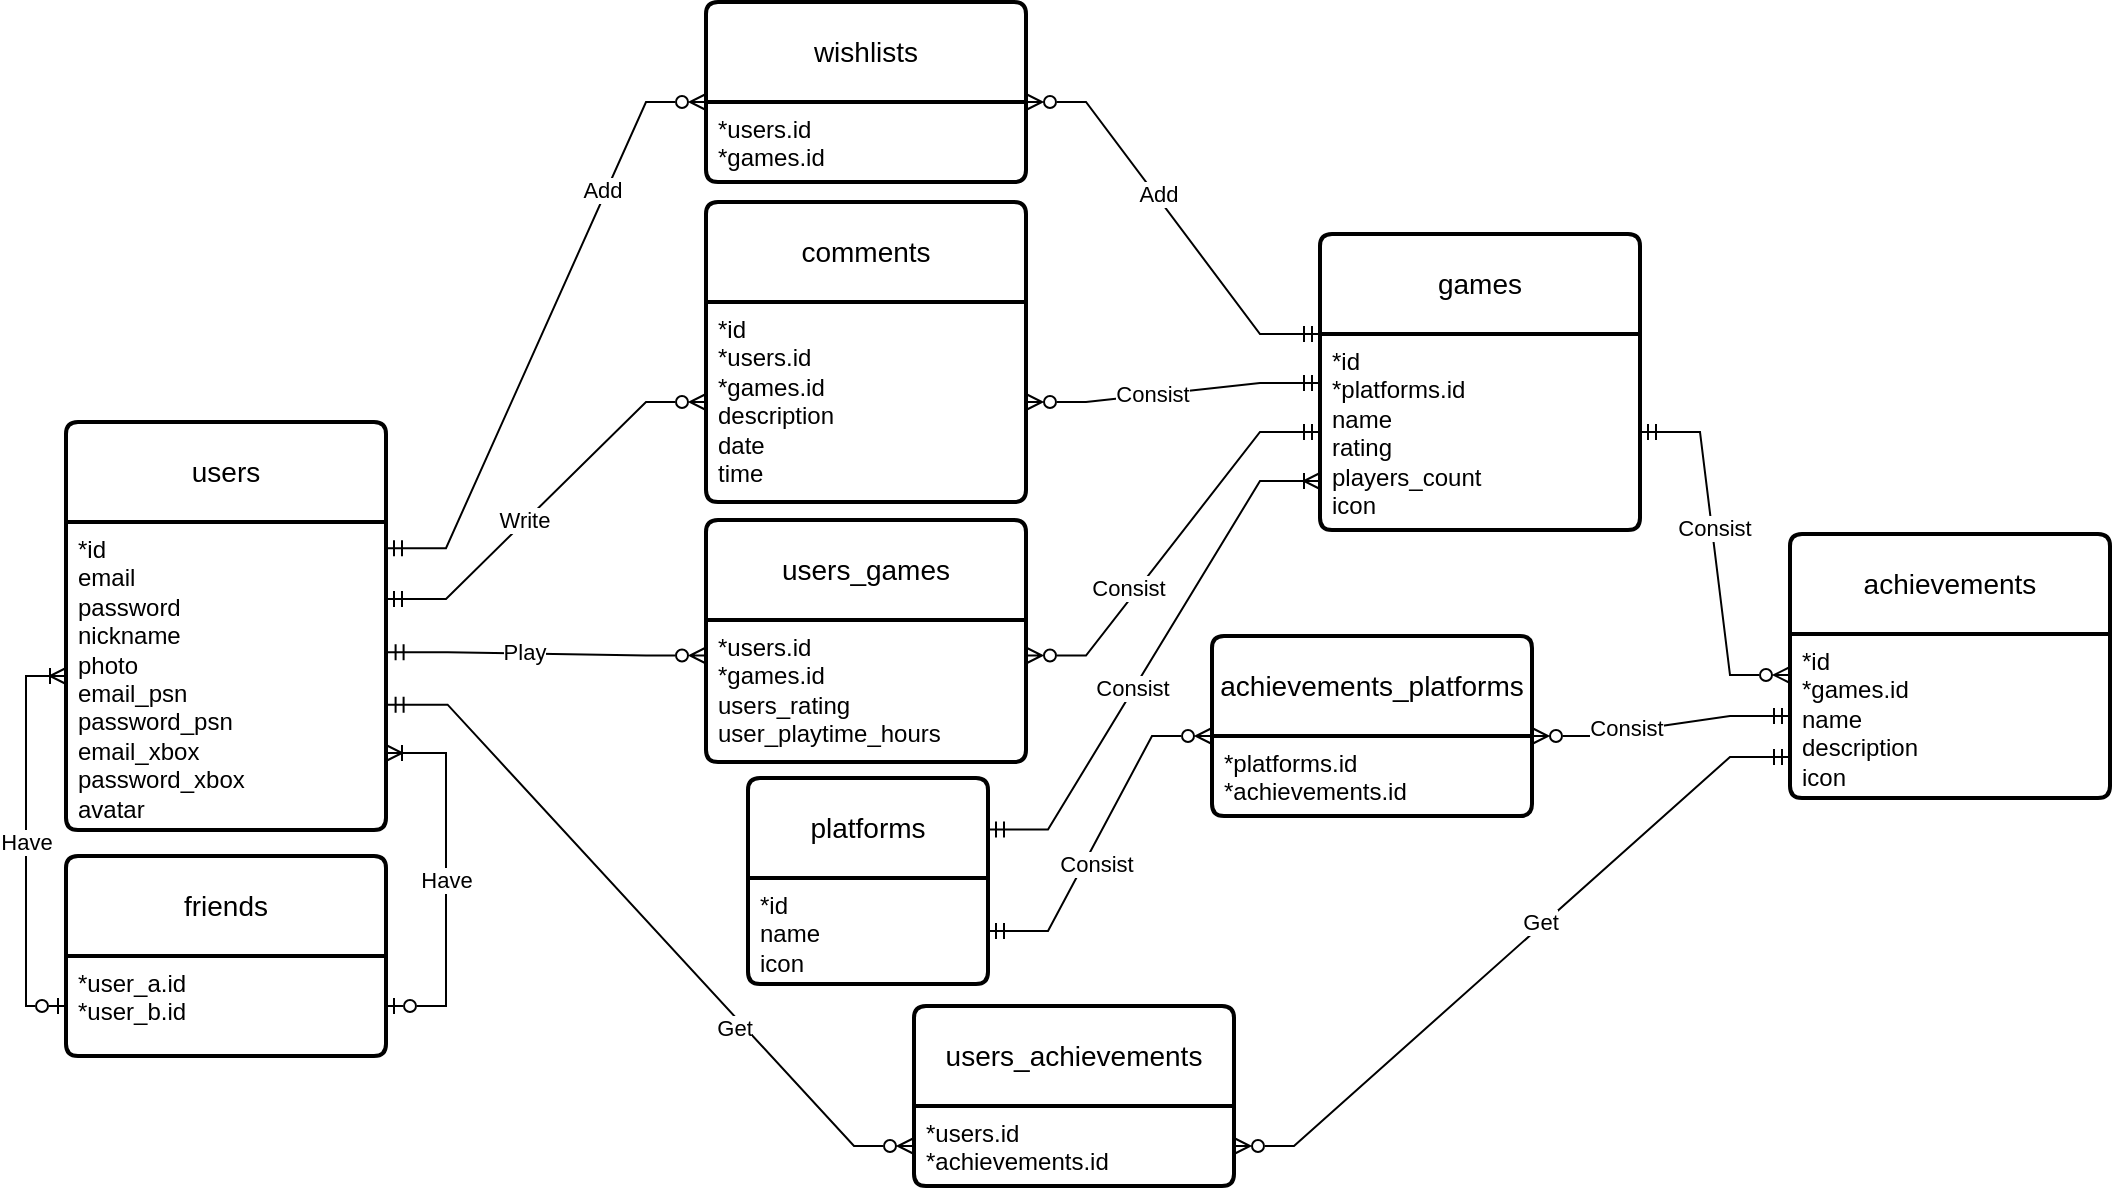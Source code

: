<mxfile version="26.0.9" pages="4">
  <diagram name="Crow&#39;s Foot" id="bF-gxGIfsyKX1Cjtiylx">
    <mxGraphModel dx="1092" dy="590" grid="0" gridSize="10" guides="0" tooltips="1" connect="1" arrows="1" fold="1" page="0" pageScale="1" pageWidth="827" pageHeight="1169" math="0" shadow="0">
      <root>
        <mxCell id="0" />
        <mxCell id="1" parent="0" />
        <mxCell id="tb36dIToWx31wIrT7QEO-2" value="users" style="swimlane;childLayout=stackLayout;horizontal=1;startSize=50;horizontalStack=0;rounded=1;fontSize=14;fontStyle=0;strokeWidth=2;resizeParent=0;resizeLast=1;shadow=0;dashed=0;align=center;arcSize=4;whiteSpace=wrap;html=1;" parent="1" vertex="1">
          <mxGeometry x="240" y="280" width="160" height="204" as="geometry" />
        </mxCell>
        <mxCell id="tb36dIToWx31wIrT7QEO-3" value="*id&lt;br&gt;email&lt;br&gt;password&lt;br&gt;nickname&lt;br&gt;photo&lt;br&gt;email_psn&lt;br&gt;password_psn&lt;br&gt;email_xbox&lt;br&gt;password_xbox&lt;br&gt;avatar" style="align=left;strokeColor=none;fillColor=none;spacingLeft=4;fontSize=12;verticalAlign=top;resizable=0;rotatable=0;part=1;html=1;" parent="tb36dIToWx31wIrT7QEO-2" vertex="1">
          <mxGeometry y="50" width="160" height="154" as="geometry" />
        </mxCell>
        <mxCell id="tb36dIToWx31wIrT7QEO-4" value="games" style="swimlane;childLayout=stackLayout;horizontal=1;startSize=50;horizontalStack=0;rounded=1;fontSize=14;fontStyle=0;strokeWidth=2;resizeParent=0;resizeLast=1;shadow=0;dashed=0;align=center;arcSize=4;whiteSpace=wrap;html=1;" parent="1" vertex="1">
          <mxGeometry x="867" y="186" width="160" height="148" as="geometry" />
        </mxCell>
        <mxCell id="tb36dIToWx31wIrT7QEO-5" value="*id&lt;br&gt;*platforms.id&lt;br&gt;name&lt;br&gt;rating&lt;br&gt;players_count&lt;br&gt;icon" style="align=left;strokeColor=none;fillColor=none;spacingLeft=4;fontSize=12;verticalAlign=top;resizable=0;rotatable=0;part=1;html=1;" parent="tb36dIToWx31wIrT7QEO-4" vertex="1">
          <mxGeometry y="50" width="160" height="98" as="geometry" />
        </mxCell>
        <mxCell id="MSZuf4Zs8p3yNY16kM9s-25" value="" style="edgeStyle=entityRelationEdgeStyle;fontSize=12;html=1;endArrow=ERzeroToMany;startArrow=ERmandOne;rounded=0;exitX=1.005;exitY=0.423;exitDx=0;exitDy=0;endFill=0;startFill=0;entryX=0;entryY=0.25;entryDx=0;entryDy=0;exitPerimeter=0;" parent="1" source="tb36dIToWx31wIrT7QEO-3" target="DlGH1BfXSV8TEv-eqLE--20" edge="1">
          <mxGeometry width="100" height="100" relative="1" as="geometry">
            <mxPoint x="590" y="470" as="sourcePoint" />
            <mxPoint x="700" y="122" as="targetPoint" />
          </mxGeometry>
        </mxCell>
        <mxCell id="MSZuf4Zs8p3yNY16kM9s-26" value="Play" style="edgeLabel;html=1;align=center;verticalAlign=middle;resizable=0;points=[];" parent="MSZuf4Zs8p3yNY16kM9s-25" vertex="1" connectable="0">
          <mxGeometry x="-0.147" y="1" relative="1" as="geometry">
            <mxPoint as="offset" />
          </mxGeometry>
        </mxCell>
        <mxCell id="lmceQTBNauvTOvnrZFQ2-1" value="achievements" style="swimlane;childLayout=stackLayout;horizontal=1;startSize=50;horizontalStack=0;rounded=1;fontSize=14;fontStyle=0;strokeWidth=2;resizeParent=0;resizeLast=1;shadow=0;dashed=0;align=center;arcSize=4;whiteSpace=wrap;html=1;" parent="1" vertex="1">
          <mxGeometry x="1102" y="336" width="160" height="132" as="geometry" />
        </mxCell>
        <mxCell id="lmceQTBNauvTOvnrZFQ2-2" value="*id&lt;br&gt;*games.id&lt;br&gt;name&lt;br&gt;description&lt;br&gt;icon" style="align=left;strokeColor=none;fillColor=none;spacingLeft=4;fontSize=12;verticalAlign=top;resizable=0;rotatable=0;part=1;html=1;" parent="lmceQTBNauvTOvnrZFQ2-1" vertex="1">
          <mxGeometry y="50" width="160" height="82" as="geometry" />
        </mxCell>
        <mxCell id="WUFlc4S75lhLVQnJNK-M-3" value="" style="edgeStyle=entityRelationEdgeStyle;fontSize=12;html=1;endArrow=ERmandOne;endFill=0;startArrow=ERzeroToMany;rounded=0;entryX=0;entryY=0.75;entryDx=0;entryDy=0;exitX=1;exitY=0.5;exitDx=0;exitDy=0;startFill=0;" parent="1" source="DlGH1BfXSV8TEv-eqLE--16" target="lmceQTBNauvTOvnrZFQ2-2" edge="1">
          <mxGeometry width="100" height="100" relative="1" as="geometry">
            <mxPoint x="710" y="420" as="sourcePoint" />
            <mxPoint x="810" y="320" as="targetPoint" />
          </mxGeometry>
        </mxCell>
        <mxCell id="WUFlc4S75lhLVQnJNK-M-4" value="Get" style="edgeLabel;html=1;align=center;verticalAlign=middle;resizable=0;points=[];" parent="WUFlc4S75lhLVQnJNK-M-3" vertex="1" connectable="0">
          <mxGeometry x="0.164" y="-2" relative="1" as="geometry">
            <mxPoint x="-9" y="3" as="offset" />
          </mxGeometry>
        </mxCell>
        <mxCell id="DlGH1BfXSV8TEv-eqLE--15" value="users_achievements" style="swimlane;childLayout=stackLayout;horizontal=1;startSize=50;horizontalStack=0;rounded=1;fontSize=14;fontStyle=0;strokeWidth=2;resizeParent=0;resizeLast=1;shadow=0;dashed=0;align=center;arcSize=4;whiteSpace=wrap;html=1;" parent="1" vertex="1">
          <mxGeometry x="664" y="572" width="160" height="90" as="geometry" />
        </mxCell>
        <mxCell id="DlGH1BfXSV8TEv-eqLE--16" value="*users.id&lt;br&gt;*achievements.id" style="align=left;strokeColor=none;fillColor=none;spacingLeft=4;fontSize=12;verticalAlign=top;resizable=0;rotatable=0;part=1;html=1;" parent="DlGH1BfXSV8TEv-eqLE--15" vertex="1">
          <mxGeometry y="50" width="160" height="40" as="geometry" />
        </mxCell>
        <mxCell id="DlGH1BfXSV8TEv-eqLE--17" value="" style="edgeStyle=entityRelationEdgeStyle;fontSize=12;html=1;endArrow=ERzeroToMany;endFill=0;startArrow=ERmandOne;rounded=0;exitX=1.005;exitY=0.593;exitDx=0;exitDy=0;startFill=0;entryX=0;entryY=0.5;entryDx=0;entryDy=0;exitPerimeter=0;" parent="1" source="tb36dIToWx31wIrT7QEO-3" target="DlGH1BfXSV8TEv-eqLE--16" edge="1">
          <mxGeometry width="100" height="100" relative="1" as="geometry">
            <mxPoint x="420" y="717" as="sourcePoint" />
            <mxPoint x="580" y="510" as="targetPoint" />
          </mxGeometry>
        </mxCell>
        <mxCell id="DlGH1BfXSV8TEv-eqLE--18" value="Get" style="edgeLabel;html=1;align=center;verticalAlign=middle;resizable=0;points=[];" parent="DlGH1BfXSV8TEv-eqLE--17" vertex="1" connectable="0">
          <mxGeometry x="0.164" y="-2" relative="1" as="geometry">
            <mxPoint x="23" y="28" as="offset" />
          </mxGeometry>
        </mxCell>
        <mxCell id="DlGH1BfXSV8TEv-eqLE--19" value="users_games" style="swimlane;childLayout=stackLayout;horizontal=1;startSize=50;horizontalStack=0;rounded=1;fontSize=14;fontStyle=0;strokeWidth=2;resizeParent=0;resizeLast=1;shadow=0;dashed=0;align=center;arcSize=4;whiteSpace=wrap;html=1;" parent="1" vertex="1">
          <mxGeometry x="560" y="329" width="160" height="121" as="geometry" />
        </mxCell>
        <mxCell id="DlGH1BfXSV8TEv-eqLE--20" value="*users.id&lt;br&gt;*games.id&lt;br&gt;users_rating&lt;br&gt;user_playtime_hours" style="align=left;strokeColor=none;fillColor=none;spacingLeft=4;fontSize=12;verticalAlign=top;resizable=0;rotatable=0;part=1;html=1;" parent="DlGH1BfXSV8TEv-eqLE--19" vertex="1">
          <mxGeometry y="50" width="160" height="71" as="geometry" />
        </mxCell>
        <mxCell id="DlGH1BfXSV8TEv-eqLE--23" value="" style="edgeStyle=entityRelationEdgeStyle;fontSize=12;html=1;endArrow=ERmandOne;startArrow=ERzeroToMany;rounded=0;exitX=1;exitY=0.25;exitDx=0;exitDy=0;endFill=0;startFill=0;entryX=0;entryY=0.5;entryDx=0;entryDy=0;" parent="1" source="DlGH1BfXSV8TEv-eqLE--20" target="tb36dIToWx31wIrT7QEO-5" edge="1">
          <mxGeometry width="100" height="100" relative="1" as="geometry">
            <mxPoint x="540" y="480" as="sourcePoint" />
            <mxPoint x="920" y="254" as="targetPoint" />
          </mxGeometry>
        </mxCell>
        <mxCell id="DlGH1BfXSV8TEv-eqLE--24" value="Consist" style="edgeLabel;html=1;align=center;verticalAlign=middle;resizable=0;points=[];" parent="DlGH1BfXSV8TEv-eqLE--23" vertex="1" connectable="0">
          <mxGeometry x="-0.147" y="1" relative="1" as="geometry">
            <mxPoint x="-13" y="11" as="offset" />
          </mxGeometry>
        </mxCell>
        <mxCell id="YScgUMNmZlCkbq35-LPN-1" value="platforms" style="swimlane;childLayout=stackLayout;horizontal=1;startSize=50;horizontalStack=0;rounded=1;fontSize=14;fontStyle=0;strokeWidth=2;resizeParent=0;resizeLast=1;shadow=0;dashed=0;align=center;arcSize=4;whiteSpace=wrap;html=1;" parent="1" vertex="1">
          <mxGeometry x="581" y="458" width="120" height="103" as="geometry" />
        </mxCell>
        <mxCell id="YScgUMNmZlCkbq35-LPN-2" value="*id&lt;br&gt;name&lt;br&gt;icon" style="align=left;strokeColor=none;fillColor=none;spacingLeft=4;fontSize=12;verticalAlign=top;resizable=0;rotatable=0;part=1;html=1;" parent="YScgUMNmZlCkbq35-LPN-1" vertex="1">
          <mxGeometry y="50" width="120" height="53" as="geometry" />
        </mxCell>
        <mxCell id="RW3MD-CGys-qWrQYKsYx-5" value="" style="edgeStyle=entityRelationEdgeStyle;fontSize=12;html=1;endArrow=ERoneToMany;startArrow=ERmandOne;rounded=0;exitX=1;exitY=0.25;exitDx=0;exitDy=0;entryX=0;entryY=0.75;entryDx=0;entryDy=0;endFill=0;startFill=0;" parent="1" source="YScgUMNmZlCkbq35-LPN-1" target="tb36dIToWx31wIrT7QEO-5" edge="1">
          <mxGeometry width="100" height="100" relative="1" as="geometry">
            <mxPoint x="760" y="771" as="sourcePoint" />
            <mxPoint x="780" y="490" as="targetPoint" />
          </mxGeometry>
        </mxCell>
        <mxCell id="RW3MD-CGys-qWrQYKsYx-6" value="Consist" style="edgeLabel;html=1;align=center;verticalAlign=middle;resizable=0;points=[];" parent="RW3MD-CGys-qWrQYKsYx-5" vertex="1" connectable="0">
          <mxGeometry x="-0.147" y="1" relative="1" as="geometry">
            <mxPoint as="offset" />
          </mxGeometry>
        </mxCell>
        <mxCell id="7H_fT3wbaiRr-LGyIh4a-1" value="achievements_platforms" style="swimlane;childLayout=stackLayout;horizontal=1;startSize=50;horizontalStack=0;rounded=1;fontSize=14;fontStyle=0;strokeWidth=2;resizeParent=0;resizeLast=1;shadow=0;dashed=0;align=center;arcSize=4;whiteSpace=wrap;html=1;" parent="1" vertex="1">
          <mxGeometry x="813" y="387" width="160" height="90" as="geometry" />
        </mxCell>
        <mxCell id="7H_fT3wbaiRr-LGyIh4a-2" value="*platforms.id&lt;br&gt;*achievements.id" style="align=left;strokeColor=none;fillColor=none;spacingLeft=4;fontSize=12;verticalAlign=top;resizable=0;rotatable=0;part=1;html=1;" parent="7H_fT3wbaiRr-LGyIh4a-1" vertex="1">
          <mxGeometry y="50" width="160" height="40" as="geometry" />
        </mxCell>
        <mxCell id="7H_fT3wbaiRr-LGyIh4a-4" value="" style="edgeStyle=entityRelationEdgeStyle;fontSize=12;html=1;endArrow=ERzeroToMany;startArrow=ERmandOne;rounded=0;exitX=1;exitY=0.5;exitDx=0;exitDy=0;entryX=0;entryY=0;entryDx=0;entryDy=0;endFill=0;startFill=0;" parent="1" source="YScgUMNmZlCkbq35-LPN-2" target="7H_fT3wbaiRr-LGyIh4a-2" edge="1">
          <mxGeometry width="100" height="100" relative="1" as="geometry">
            <mxPoint x="570" y="564" as="sourcePoint" />
            <mxPoint x="670" y="460" as="targetPoint" />
          </mxGeometry>
        </mxCell>
        <mxCell id="7H_fT3wbaiRr-LGyIh4a-5" value="Consist" style="edgeLabel;html=1;align=center;verticalAlign=middle;resizable=0;points=[];" parent="7H_fT3wbaiRr-LGyIh4a-4" vertex="1" connectable="0">
          <mxGeometry x="-0.147" y="1" relative="1" as="geometry">
            <mxPoint x="5" y="4" as="offset" />
          </mxGeometry>
        </mxCell>
        <mxCell id="7H_fT3wbaiRr-LGyIh4a-6" value="" style="edgeStyle=entityRelationEdgeStyle;fontSize=12;html=1;endArrow=ERmandOne;startArrow=ERzeroToMany;rounded=0;exitX=1;exitY=0;exitDx=0;exitDy=0;endFill=0;startFill=0;entryX=0;entryY=0.5;entryDx=0;entryDy=0;" parent="1" source="7H_fT3wbaiRr-LGyIh4a-2" target="lmceQTBNauvTOvnrZFQ2-2" edge="1">
          <mxGeometry width="100" height="100" relative="1" as="geometry">
            <mxPoint x="630" y="380" as="sourcePoint" />
            <mxPoint x="1200" y="354" as="targetPoint" />
          </mxGeometry>
        </mxCell>
        <mxCell id="7H_fT3wbaiRr-LGyIh4a-7" value="Consist" style="edgeLabel;html=1;align=center;verticalAlign=middle;resizable=0;points=[];" parent="7H_fT3wbaiRr-LGyIh4a-6" vertex="1" connectable="0">
          <mxGeometry x="-0.147" y="1" relative="1" as="geometry">
            <mxPoint x="-8" as="offset" />
          </mxGeometry>
        </mxCell>
        <mxCell id="7H_fT3wbaiRr-LGyIh4a-8" value="" style="edgeStyle=entityRelationEdgeStyle;fontSize=12;html=1;endArrow=ERzeroToMany;startArrow=ERmandOne;rounded=0;exitX=1;exitY=0.5;exitDx=0;exitDy=0;entryX=0;entryY=0.25;entryDx=0;entryDy=0;endFill=0;startFill=0;" parent="1" source="tb36dIToWx31wIrT7QEO-5" target="lmceQTBNauvTOvnrZFQ2-2" edge="1">
          <mxGeometry width="100" height="100" relative="1" as="geometry">
            <mxPoint x="1050" y="400" as="sourcePoint" />
            <mxPoint x="1160" y="315" as="targetPoint" />
          </mxGeometry>
        </mxCell>
        <mxCell id="7H_fT3wbaiRr-LGyIh4a-9" value="Consist" style="edgeLabel;html=1;align=center;verticalAlign=middle;resizable=0;points=[];" parent="7H_fT3wbaiRr-LGyIh4a-8" vertex="1" connectable="0">
          <mxGeometry x="-0.147" y="1" relative="1" as="geometry">
            <mxPoint as="offset" />
          </mxGeometry>
        </mxCell>
        <mxCell id="CP3n0R3POWeE--M3ENOG-1" value="comments" style="swimlane;childLayout=stackLayout;horizontal=1;startSize=50;horizontalStack=0;rounded=1;fontSize=14;fontStyle=0;strokeWidth=2;resizeParent=0;resizeLast=1;shadow=0;dashed=0;align=center;arcSize=4;whiteSpace=wrap;html=1;" parent="1" vertex="1">
          <mxGeometry x="560" y="170" width="160" height="150" as="geometry" />
        </mxCell>
        <mxCell id="CP3n0R3POWeE--M3ENOG-2" value="*id&lt;br&gt;*users.id&lt;br&gt;*games.id&lt;br&gt;description&lt;br&gt;date&lt;br&gt;time" style="align=left;strokeColor=none;fillColor=none;spacingLeft=4;fontSize=12;verticalAlign=top;resizable=0;rotatable=0;part=1;html=1;" parent="CP3n0R3POWeE--M3ENOG-1" vertex="1">
          <mxGeometry y="50" width="160" height="100" as="geometry" />
        </mxCell>
        <mxCell id="CP3n0R3POWeE--M3ENOG-3" value="" style="edgeStyle=entityRelationEdgeStyle;fontSize=12;html=1;endArrow=ERzeroToMany;startArrow=ERmandOne;rounded=0;entryX=0;entryY=0.5;entryDx=0;entryDy=0;endFill=0;startFill=0;exitX=1;exitY=0.25;exitDx=0;exitDy=0;" parent="1" source="tb36dIToWx31wIrT7QEO-3" target="CP3n0R3POWeE--M3ENOG-2" edge="1">
          <mxGeometry width="100" height="100" relative="1" as="geometry">
            <mxPoint x="700" y="-155" as="sourcePoint" />
            <mxPoint x="960" y="75" as="targetPoint" />
          </mxGeometry>
        </mxCell>
        <mxCell id="CP3n0R3POWeE--M3ENOG-4" value="Write" style="edgeLabel;html=1;align=center;verticalAlign=middle;resizable=0;points=[];" parent="CP3n0R3POWeE--M3ENOG-3" vertex="1" connectable="0">
          <mxGeometry x="-0.147" y="1" relative="1" as="geometry">
            <mxPoint as="offset" />
          </mxGeometry>
        </mxCell>
        <mxCell id="CP3n0R3POWeE--M3ENOG-5" value="" style="edgeStyle=entityRelationEdgeStyle;fontSize=12;html=1;endArrow=ERmandOne;startArrow=ERzeroToMany;rounded=0;entryX=0;entryY=0.25;entryDx=0;entryDy=0;endFill=0;startFill=0;exitX=1;exitY=0.5;exitDx=0;exitDy=0;" parent="1" source="CP3n0R3POWeE--M3ENOG-2" target="tb36dIToWx31wIrT7QEO-5" edge="1">
          <mxGeometry width="100" height="100" relative="1" as="geometry">
            <mxPoint x="660" y="254.5" as="sourcePoint" />
            <mxPoint x="900" y="55.5" as="targetPoint" />
          </mxGeometry>
        </mxCell>
        <mxCell id="CP3n0R3POWeE--M3ENOG-6" value="Consist" style="edgeLabel;html=1;align=center;verticalAlign=middle;resizable=0;points=[];" parent="CP3n0R3POWeE--M3ENOG-5" vertex="1" connectable="0">
          <mxGeometry x="-0.147" y="1" relative="1" as="geometry">
            <mxPoint as="offset" />
          </mxGeometry>
        </mxCell>
        <mxCell id="CP3n0R3POWeE--M3ENOG-7" value="friends" style="swimlane;childLayout=stackLayout;horizontal=1;startSize=50;horizontalStack=0;rounded=1;fontSize=14;fontStyle=0;strokeWidth=2;resizeParent=0;resizeLast=1;shadow=0;dashed=0;align=center;arcSize=4;whiteSpace=wrap;html=1;" parent="1" vertex="1">
          <mxGeometry x="240" y="497" width="160" height="100" as="geometry" />
        </mxCell>
        <mxCell id="CP3n0R3POWeE--M3ENOG-8" value="*user_a.id&lt;br&gt;*user_b.id" style="align=left;strokeColor=none;fillColor=none;spacingLeft=4;fontSize=12;verticalAlign=top;resizable=0;rotatable=0;part=1;html=1;" parent="CP3n0R3POWeE--M3ENOG-7" vertex="1">
          <mxGeometry y="50" width="160" height="50" as="geometry" />
        </mxCell>
        <mxCell id="CP3n0R3POWeE--M3ENOG-9" value="" style="edgeStyle=entityRelationEdgeStyle;fontSize=12;html=1;endArrow=ERzeroToOne;endFill=0;startArrow=ERoneToMany;rounded=0;exitX=1;exitY=0.75;exitDx=0;exitDy=0;startFill=0;entryX=1;entryY=0.5;entryDx=0;entryDy=0;" parent="1" source="tb36dIToWx31wIrT7QEO-3" target="CP3n0R3POWeE--M3ENOG-8" edge="1">
          <mxGeometry width="100" height="100" relative="1" as="geometry">
            <mxPoint x="420" y="500" as="sourcePoint" />
            <mxPoint x="720" y="771" as="targetPoint" />
          </mxGeometry>
        </mxCell>
        <mxCell id="CP3n0R3POWeE--M3ENOG-10" value="Have" style="edgeLabel;html=1;align=center;verticalAlign=middle;resizable=0;points=[];" parent="CP3n0R3POWeE--M3ENOG-9" vertex="1" connectable="0">
          <mxGeometry x="0.164" y="-2" relative="1" as="geometry">
            <mxPoint x="2" y="-15" as="offset" />
          </mxGeometry>
        </mxCell>
        <mxCell id="CP3n0R3POWeE--M3ENOG-16" value="" style="edgeStyle=orthogonalEdgeStyle;fontSize=12;html=1;endArrow=ERoneToMany;endFill=0;startArrow=ERzeroToOne;rounded=0;exitX=0;exitY=0.5;exitDx=0;exitDy=0;startFill=0;entryX=0;entryY=0.5;entryDx=0;entryDy=0;strokeColor=default;" parent="1" source="CP3n0R3POWeE--M3ENOG-8" target="tb36dIToWx31wIrT7QEO-3" edge="1">
          <mxGeometry width="100" height="100" relative="1" as="geometry">
            <mxPoint x="160" y="370" as="sourcePoint" />
            <mxPoint x="160" y="496" as="targetPoint" />
            <Array as="points">
              <mxPoint x="220" y="572" />
              <mxPoint x="220" y="407" />
            </Array>
          </mxGeometry>
        </mxCell>
        <mxCell id="CP3n0R3POWeE--M3ENOG-17" value="Have" style="edgeLabel;html=1;align=center;verticalAlign=middle;resizable=0;points=[];" parent="CP3n0R3POWeE--M3ENOG-16" vertex="1" connectable="0">
          <mxGeometry x="0.164" y="-2" relative="1" as="geometry">
            <mxPoint x="-2" y="17" as="offset" />
          </mxGeometry>
        </mxCell>
        <mxCell id="CP3n0R3POWeE--M3ENOG-27" value="wishlists" style="swimlane;childLayout=stackLayout;horizontal=1;startSize=50;horizontalStack=0;rounded=1;fontSize=14;fontStyle=0;strokeWidth=2;resizeParent=0;resizeLast=1;shadow=0;dashed=0;align=center;arcSize=4;whiteSpace=wrap;html=1;" parent="1" vertex="1">
          <mxGeometry x="560" y="70" width="160" height="90" as="geometry" />
        </mxCell>
        <mxCell id="CP3n0R3POWeE--M3ENOG-28" value="*users.id&lt;br&gt;*games.id" style="align=left;strokeColor=none;fillColor=none;spacingLeft=4;fontSize=12;verticalAlign=top;resizable=0;rotatable=0;part=1;html=1;" parent="CP3n0R3POWeE--M3ENOG-27" vertex="1">
          <mxGeometry y="50" width="160" height="40" as="geometry" />
        </mxCell>
        <mxCell id="CP3n0R3POWeE--M3ENOG-29" value="" style="edgeStyle=entityRelationEdgeStyle;fontSize=12;html=1;endArrow=ERzeroToMany;startArrow=ERmandOne;rounded=0;entryX=0;entryY=0;entryDx=0;entryDy=0;endFill=0;startFill=0;exitX=1;exitY=0.085;exitDx=0;exitDy=0;exitPerimeter=0;" parent="1" source="tb36dIToWx31wIrT7QEO-3" target="CP3n0R3POWeE--M3ENOG-28" edge="1">
          <mxGeometry width="100" height="100" relative="1" as="geometry">
            <mxPoint x="410" y="348" as="sourcePoint" />
            <mxPoint x="570" y="153" as="targetPoint" />
          </mxGeometry>
        </mxCell>
        <mxCell id="CP3n0R3POWeE--M3ENOG-30" value="Add" style="edgeLabel;html=1;align=center;verticalAlign=middle;resizable=0;points=[];" parent="CP3n0R3POWeE--M3ENOG-29" vertex="1" connectable="0">
          <mxGeometry x="-0.101" y="3" relative="1" as="geometry">
            <mxPoint x="37" y="-80" as="offset" />
          </mxGeometry>
        </mxCell>
        <mxCell id="CP3n0R3POWeE--M3ENOG-31" value="" style="edgeStyle=entityRelationEdgeStyle;fontSize=12;html=1;endArrow=ERmandOne;startArrow=ERzeroToMany;rounded=0;entryX=0;entryY=0;entryDx=0;entryDy=0;endFill=0;startFill=0;exitX=1;exitY=0;exitDx=0;exitDy=0;" parent="1" source="CP3n0R3POWeE--M3ENOG-28" target="tb36dIToWx31wIrT7QEO-5" edge="1">
          <mxGeometry width="100" height="100" relative="1" as="geometry">
            <mxPoint x="730" y="153" as="sourcePoint" />
            <mxPoint x="890" y="246" as="targetPoint" />
          </mxGeometry>
        </mxCell>
        <mxCell id="CP3n0R3POWeE--M3ENOG-32" value="Add" style="edgeLabel;html=1;align=center;verticalAlign=middle;resizable=0;points=[];" parent="CP3n0R3POWeE--M3ENOG-31" vertex="1" connectable="0">
          <mxGeometry x="-0.147" y="1" relative="1" as="geometry">
            <mxPoint as="offset" />
          </mxGeometry>
        </mxCell>
      </root>
    </mxGraphModel>
  </diagram>
  <diagram id="tyUTnikfraOjsJ1HXr_B" name="Use Case">
    <mxGraphModel dx="52" dy="2990" grid="0" gridSize="10" guides="1" tooltips="1" connect="1" arrows="1" fold="1" page="0" pageScale="1" pageWidth="827" pageHeight="1169" math="0" shadow="0">
      <root>
        <mxCell id="0" />
        <mxCell id="1" parent="0" />
        <mxCell id="TI_vtxAUASJq9Ltse8uL-1" value="Authorized User" style="shape=umlActor;verticalLabelPosition=bottom;verticalAlign=top;html=1;" parent="1" vertex="1">
          <mxGeometry x="860" y="-1842" width="30" height="60" as="geometry" />
        </mxCell>
        <mxCell id="TI_vtxAUASJq9Ltse8uL-4" value="Add Game to Wishlist (13)" style="ellipse;whiteSpace=wrap;html=1;align=center;" parent="1" vertex="1">
          <mxGeometry x="1442" y="-1787" width="100" height="40" as="geometry" />
        </mxCell>
        <mxCell id="_Uh7HaJhVwCaqcoWvli0-83" value="Watch Own Profile (4)" style="ellipse;whiteSpace=wrap;html=1;align=center;" parent="1" vertex="1">
          <mxGeometry x="1058" y="-1919" width="100" height="40" as="geometry" />
        </mxCell>
        <mxCell id="_Uh7HaJhVwCaqcoWvli0-84" value="Edit Own &lt;br&gt;Profile (5)" style="ellipse;whiteSpace=wrap;html=1;align=center;" parent="1" vertex="1">
          <mxGeometry x="1258" y="-2019" width="100" height="40" as="geometry" />
        </mxCell>
        <mxCell id="_Uh7HaJhVwCaqcoWvli0-85" value="&amp;lt;&amp;lt;extend&amp;gt;&amp;gt;" style="html=1;verticalAlign=bottom;labelBackgroundColor=none;endArrow=open;endFill=0;dashed=1;rounded=0;entryX=0.5;entryY=0;entryDx=0;entryDy=0;exitX=0;exitY=0.5;exitDx=0;exitDy=0;" parent="1" source="_Uh7HaJhVwCaqcoWvli0-84" target="_Uh7HaJhVwCaqcoWvli0-83" edge="1">
          <mxGeometry width="160" relative="1" as="geometry">
            <mxPoint x="1188" y="-1789" as="sourcePoint" />
            <mxPoint x="1348" y="-1789" as="targetPoint" />
          </mxGeometry>
        </mxCell>
        <mxCell id="_Uh7HaJhVwCaqcoWvli0-86" value="Watch Games &lt;br&gt;List (8)" style="ellipse;whiteSpace=wrap;html=1;align=center;" parent="1" vertex="1">
          <mxGeometry x="1058" y="-1812" width="100" height="40" as="geometry" />
        </mxCell>
        <mxCell id="_Uh7HaJhVwCaqcoWvli0-90" value="Add Player to Friends (15)" style="ellipse;whiteSpace=wrap;html=1;align=center;" parent="1" vertex="1">
          <mxGeometry x="1442" y="-1737" width="100" height="40" as="geometry" />
        </mxCell>
        <mxCell id="_Uh7HaJhVwCaqcoWvli0-92" value="Watch Own Games (9)" style="ellipse;whiteSpace=wrap;html=1;align=center;" parent="1" vertex="1">
          <mxGeometry x="1258" y="-1969" width="100" height="40" as="geometry" />
        </mxCell>
        <mxCell id="_Uh7HaJhVwCaqcoWvli0-93" value="&amp;lt;&amp;lt;extend&amp;gt;&amp;gt;" style="html=1;verticalAlign=bottom;labelBackgroundColor=none;endArrow=open;endFill=0;dashed=1;rounded=0;entryX=1;entryY=0;entryDx=0;entryDy=0;exitX=0;exitY=0.5;exitDx=0;exitDy=0;" parent="1" source="_Uh7HaJhVwCaqcoWvli0-92" target="_Uh7HaJhVwCaqcoWvli0-83" edge="1">
          <mxGeometry width="160" relative="1" as="geometry">
            <mxPoint x="1268" y="-1959" as="sourcePoint" />
            <mxPoint x="1103" y="-1859" as="targetPoint" />
          </mxGeometry>
        </mxCell>
        <mxCell id="_Uh7HaJhVwCaqcoWvli0-94" value="Watch Own Games Achievements (10)" style="ellipse;whiteSpace=wrap;html=1;align=center;" parent="1" vertex="1">
          <mxGeometry x="1257" y="-2079" width="123" height="53" as="geometry" />
        </mxCell>
        <mxCell id="_Uh7HaJhVwCaqcoWvli0-95" value="&amp;lt;&amp;lt;extend&amp;gt;&amp;gt;" style="html=1;verticalAlign=bottom;labelBackgroundColor=none;endArrow=open;endFill=0;dashed=1;rounded=0;entryX=0.265;entryY=0.023;entryDx=0;entryDy=0;exitX=0;exitY=0.5;exitDx=0;exitDy=0;entryPerimeter=0;" parent="1" source="_Uh7HaJhVwCaqcoWvli0-94" target="_Uh7HaJhVwCaqcoWvli0-83" edge="1">
          <mxGeometry width="160" relative="1" as="geometry">
            <mxPoint x="1268" y="-1919" as="sourcePoint" />
            <mxPoint x="1154" y="-1955" as="targetPoint" />
          </mxGeometry>
        </mxCell>
        <mxCell id="_Uh7HaJhVwCaqcoWvli0-96" value="Watch Friends&lt;br&gt;(6)" style="ellipse;whiteSpace=wrap;html=1;align=center;" parent="1" vertex="1">
          <mxGeometry x="1258" y="-1919" width="100" height="40" as="geometry" />
        </mxCell>
        <mxCell id="_Uh7HaJhVwCaqcoWvli0-98" value="&amp;lt;&amp;lt;extend&amp;gt;&amp;gt;" style="html=1;verticalAlign=bottom;labelBackgroundColor=none;endArrow=open;endFill=0;dashed=1;rounded=0;entryX=1;entryY=0.5;entryDx=0;entryDy=0;exitX=0;exitY=0.5;exitDx=0;exitDy=0;" parent="1" source="_Uh7HaJhVwCaqcoWvli0-96" target="_Uh7HaJhVwCaqcoWvli0-83" edge="1">
          <mxGeometry width="160" relative="1" as="geometry">
            <mxPoint x="1230" y="-1842" as="sourcePoint" />
            <mxPoint x="1130" y="-1812" as="targetPoint" />
          </mxGeometry>
        </mxCell>
        <mxCell id="_Uh7HaJhVwCaqcoWvli0-100" value="Watch Players List (7)" style="ellipse;whiteSpace=wrap;html=1;align=center;" parent="1" vertex="1">
          <mxGeometry x="1058" y="-1729" width="100" height="40" as="geometry" />
        </mxCell>
        <mxCell id="_Uh7HaJhVwCaqcoWvli0-101" value="&amp;lt;&amp;lt;extend&amp;gt;&amp;gt;" style="html=1;verticalAlign=bottom;labelBackgroundColor=none;endArrow=open;endFill=0;dashed=1;rounded=0;exitX=0;exitY=0.5;exitDx=0;exitDy=0;entryX=1;entryY=1;entryDx=0;entryDy=0;" parent="1" source="TI_vtxAUASJq9Ltse8uL-4" target="_Uh7HaJhVwCaqcoWvli0-135" edge="1">
          <mxGeometry width="160" relative="1" as="geometry">
            <mxPoint x="1271" y="-1869" as="sourcePoint" />
            <mxPoint x="1366" y="-1797" as="targetPoint" />
          </mxGeometry>
        </mxCell>
        <mxCell id="_Uh7HaJhVwCaqcoWvli0-102" value="&amp;lt;&amp;lt;extend&amp;gt;&amp;gt;" style="html=1;verticalAlign=bottom;labelBackgroundColor=none;endArrow=open;endFill=0;dashed=1;rounded=0;exitX=0;exitY=0.5;exitDx=0;exitDy=0;entryX=0.962;entryY=0.34;entryDx=0;entryDy=0;entryPerimeter=0;" parent="1" source="_Uh7HaJhVwCaqcoWvli0-90" target="_Uh7HaJhVwCaqcoWvli0-139" edge="1">
          <mxGeometry width="160" relative="1" as="geometry">
            <mxPoint x="1281" y="-1859" as="sourcePoint" />
            <mxPoint x="1430" y="-1719" as="targetPoint" />
          </mxGeometry>
        </mxCell>
        <mxCell id="_Uh7HaJhVwCaqcoWvli0-103" value="" style="endArrow=none;startArrow=none;endFill=0;startFill=0;endSize=8;html=1;verticalAlign=bottom;labelBackgroundColor=none;strokeWidth=1;rounded=0;entryX=0;entryY=0.5;entryDx=0;entryDy=0;" parent="1" target="_Uh7HaJhVwCaqcoWvli0-83" edge="1">
          <mxGeometry width="160" relative="1" as="geometry">
            <mxPoint x="910" y="-1809" as="sourcePoint" />
            <mxPoint x="1030" y="-1919" as="targetPoint" />
          </mxGeometry>
        </mxCell>
        <mxCell id="_Uh7HaJhVwCaqcoWvli0-104" value="" style="endArrow=none;startArrow=none;endFill=0;startFill=0;endSize=8;html=1;verticalAlign=bottom;labelBackgroundColor=none;strokeWidth=1;rounded=0;entryX=0;entryY=0.5;entryDx=0;entryDy=0;" parent="1" target="_Uh7HaJhVwCaqcoWvli0-86" edge="1">
          <mxGeometry width="160" relative="1" as="geometry">
            <mxPoint x="910" y="-1799" as="sourcePoint" />
            <mxPoint x="1068" y="-1889" as="targetPoint" />
          </mxGeometry>
        </mxCell>
        <mxCell id="_Uh7HaJhVwCaqcoWvli0-105" value="" style="endArrow=none;startArrow=none;endFill=0;startFill=0;endSize=8;html=1;verticalAlign=bottom;labelBackgroundColor=none;strokeWidth=1;rounded=0;entryX=0;entryY=0.5;entryDx=0;entryDy=0;" parent="1" target="_Uh7HaJhVwCaqcoWvli0-100" edge="1">
          <mxGeometry width="160" relative="1" as="geometry">
            <mxPoint x="910" y="-1789" as="sourcePoint" />
            <mxPoint x="1078" y="-1879" as="targetPoint" />
          </mxGeometry>
        </mxCell>
        <mxCell id="_Uh7HaJhVwCaqcoWvli0-106" value="Unauthorized User" style="shape=umlActor;verticalLabelPosition=bottom;verticalAlign=top;html=1;" parent="1" vertex="1">
          <mxGeometry x="860" y="-1450" width="30" height="60" as="geometry" />
        </mxCell>
        <mxCell id="_Uh7HaJhVwCaqcoWvli0-107" value="Watch Wishlist&lt;br&gt;(11)" style="ellipse;whiteSpace=wrap;html=1;align=center;" parent="1" vertex="1">
          <mxGeometry x="1261" y="-1869" width="100" height="40" as="geometry" />
        </mxCell>
        <mxCell id="_Uh7HaJhVwCaqcoWvli0-108" value="&amp;lt;&amp;lt;extend&amp;gt;&amp;gt;" style="html=1;verticalAlign=bottom;labelBackgroundColor=none;endArrow=open;endFill=0;dashed=1;rounded=0;entryX=1;entryY=1;entryDx=0;entryDy=0;exitX=0;exitY=0.5;exitDx=0;exitDy=0;" parent="1" source="_Uh7HaJhVwCaqcoWvli0-107" target="_Uh7HaJhVwCaqcoWvli0-83" edge="1">
          <mxGeometry width="160" relative="1" as="geometry">
            <mxPoint x="1268" y="-1889" as="sourcePoint" />
            <mxPoint x="1168" y="-1889" as="targetPoint" />
          </mxGeometry>
        </mxCell>
        <mxCell id="_Uh7HaJhVwCaqcoWvli0-111" value="Register (1)" style="ellipse;whiteSpace=wrap;html=1;align=center;" parent="1" vertex="1">
          <mxGeometry x="1059" y="-1330" width="100" height="40" as="geometry" />
        </mxCell>
        <mxCell id="_Uh7HaJhVwCaqcoWvli0-113" value="" style="endArrow=none;startArrow=none;endFill=0;startFill=0;endSize=8;html=1;verticalAlign=bottom;labelBackgroundColor=none;strokeWidth=1;rounded=0;entryX=0;entryY=0.5;entryDx=0;entryDy=0;" parent="1" target="UnRavw6CulMkR-eXigLF-1" edge="1">
          <mxGeometry width="160" relative="1" as="geometry">
            <mxPoint x="900" y="-1420" as="sourcePoint" />
            <mxPoint x="1055" y="-1490" as="targetPoint" />
          </mxGeometry>
        </mxCell>
        <mxCell id="_Uh7HaJhVwCaqcoWvli0-114" value="" style="endArrow=none;startArrow=none;endFill=0;startFill=0;endSize=8;html=1;verticalAlign=bottom;labelBackgroundColor=none;strokeWidth=1;rounded=0;entryX=0;entryY=0.5;entryDx=0;entryDy=0;" parent="1" target="_Uh7HaJhVwCaqcoWvli0-111" edge="1">
          <mxGeometry width="160" relative="1" as="geometry">
            <mxPoint x="900" y="-1410" as="sourcePoint" />
            <mxPoint x="1068" y="-1430" as="targetPoint" />
          </mxGeometry>
        </mxCell>
        <mxCell id="_Uh7HaJhVwCaqcoWvli0-115" value="Enter Email" style="ellipse;whiteSpace=wrap;html=1;align=center;" parent="1" vertex="1">
          <mxGeometry x="1263" y="-1370" width="100" height="40" as="geometry" />
        </mxCell>
        <mxCell id="_Uh7HaJhVwCaqcoWvli0-116" value="Enter Password" style="ellipse;whiteSpace=wrap;html=1;align=center;" parent="1" vertex="1">
          <mxGeometry x="1263" y="-1320" width="100" height="40" as="geometry" />
        </mxCell>
        <mxCell id="_Uh7HaJhVwCaqcoWvli0-117" value="Enter NickName" style="ellipse;whiteSpace=wrap;html=1;align=center;" parent="1" vertex="1">
          <mxGeometry x="1263" y="-1270" width="100" height="40" as="geometry" />
        </mxCell>
        <mxCell id="_Uh7HaJhVwCaqcoWvli0-119" value="&amp;lt;&amp;lt;Include&amp;gt;&amp;gt;" style="html=1;verticalAlign=bottom;labelBackgroundColor=none;endArrow=open;endFill=0;dashed=1;rounded=0;entryX=0;entryY=0.5;entryDx=0;entryDy=0;exitX=1;exitY=1;exitDx=0;exitDy=0;" parent="1" source="_Uh7HaJhVwCaqcoWvli0-111" target="_Uh7HaJhVwCaqcoWvli0-117" edge="1">
          <mxGeometry width="160" relative="1" as="geometry">
            <mxPoint x="1207" y="-1220" as="sourcePoint" />
            <mxPoint x="1104" y="-1220" as="targetPoint" />
          </mxGeometry>
        </mxCell>
        <mxCell id="_Uh7HaJhVwCaqcoWvli0-120" value="&amp;lt;&amp;lt;Include&amp;gt;&amp;gt;" style="html=1;verticalAlign=bottom;labelBackgroundColor=none;endArrow=open;endFill=0;dashed=1;rounded=0;entryX=0;entryY=0.5;entryDx=0;entryDy=0;exitX=1;exitY=0;exitDx=0;exitDy=0;" parent="1" source="_Uh7HaJhVwCaqcoWvli0-111" target="_Uh7HaJhVwCaqcoWvli0-115" edge="1">
          <mxGeometry width="160" relative="1" as="geometry">
            <mxPoint x="1150" y="-1286" as="sourcePoint" />
            <mxPoint x="1273" y="-1240" as="targetPoint" />
          </mxGeometry>
        </mxCell>
        <mxCell id="_Uh7HaJhVwCaqcoWvli0-121" value="&amp;lt;&amp;lt;Include&amp;gt;&amp;gt;" style="html=1;verticalAlign=bottom;labelBackgroundColor=none;endArrow=open;endFill=0;dashed=1;rounded=0;entryX=0;entryY=0.5;entryDx=0;entryDy=0;exitX=1;exitY=0.5;exitDx=0;exitDy=0;" parent="1" source="_Uh7HaJhVwCaqcoWvli0-111" target="_Uh7HaJhVwCaqcoWvli0-116" edge="1">
          <mxGeometry width="160" relative="1" as="geometry">
            <mxPoint x="1160" y="-1276" as="sourcePoint" />
            <mxPoint x="1283" y="-1230" as="targetPoint" />
          </mxGeometry>
        </mxCell>
        <mxCell id="_Uh7HaJhVwCaqcoWvli0-123" value="Enter Email" style="ellipse;whiteSpace=wrap;html=1;align=center;" parent="1" vertex="1">
          <mxGeometry x="1263" y="-1598" width="100" height="40" as="geometry" />
        </mxCell>
        <mxCell id="_Uh7HaJhVwCaqcoWvli0-124" value="Enter Password" style="ellipse;whiteSpace=wrap;html=1;align=center;" parent="1" vertex="1">
          <mxGeometry x="1263" y="-1552" width="100" height="40" as="geometry" />
        </mxCell>
        <mxCell id="_Uh7HaJhVwCaqcoWvli0-127" value="Authorize using another Services&amp;nbsp;&lt;br&gt;(3)" style="ellipse;whiteSpace=wrap;html=1;align=center;" parent="1" vertex="1">
          <mxGeometry x="1039" y="-1456" width="123" height="56" as="geometry" />
        </mxCell>
        <mxCell id="_Uh7HaJhVwCaqcoWvli0-129" value="Enter Email" style="ellipse;whiteSpace=wrap;html=1;align=center;" parent="1" vertex="1">
          <mxGeometry x="1263" y="-1508" width="100" height="40" as="geometry" />
        </mxCell>
        <mxCell id="_Uh7HaJhVwCaqcoWvli0-130" value="Select Service" style="ellipse;whiteSpace=wrap;html=1;align=center;" parent="1" vertex="1">
          <mxGeometry x="1263" y="-1462" width="100" height="40" as="geometry" />
        </mxCell>
        <mxCell id="_Uh7HaJhVwCaqcoWvli0-131" value="Enter Password" style="ellipse;whiteSpace=wrap;html=1;align=center;" parent="1" vertex="1">
          <mxGeometry x="1263" y="-1416" width="100" height="40" as="geometry" />
        </mxCell>
        <mxCell id="_Uh7HaJhVwCaqcoWvli0-132" value="&amp;lt;&amp;lt;Include&amp;gt;&amp;gt;" style="html=1;verticalAlign=bottom;labelBackgroundColor=none;endArrow=open;endFill=0;dashed=1;rounded=0;entryX=0;entryY=0.5;entryDx=0;entryDy=0;exitX=0.975;exitY=0.341;exitDx=0;exitDy=0;exitPerimeter=0;" parent="1" source="_Uh7HaJhVwCaqcoWvli0-127" target="_Uh7HaJhVwCaqcoWvli0-129" edge="1">
          <mxGeometry width="160" relative="1" as="geometry">
            <mxPoint x="1363" y="-1545" as="sourcePoint" />
            <mxPoint x="1466" y="-1555" as="targetPoint" />
          </mxGeometry>
        </mxCell>
        <mxCell id="_Uh7HaJhVwCaqcoWvli0-133" value="&amp;lt;&amp;lt;Include&amp;gt;&amp;gt;" style="html=1;verticalAlign=bottom;labelBackgroundColor=none;endArrow=open;endFill=0;dashed=1;rounded=0;entryX=0;entryY=0.5;entryDx=0;entryDy=0;exitX=0.969;exitY=0.651;exitDx=0;exitDy=0;exitPerimeter=0;" parent="1" source="_Uh7HaJhVwCaqcoWvli0-127" target="_Uh7HaJhVwCaqcoWvli0-130" edge="1">
          <mxGeometry width="160" relative="1" as="geometry">
            <mxPoint x="1400" y="-1440" as="sourcePoint" />
            <mxPoint x="1440" y="-1460" as="targetPoint" />
          </mxGeometry>
        </mxCell>
        <mxCell id="_Uh7HaJhVwCaqcoWvli0-134" value="&amp;lt;&amp;lt;Include&amp;gt;&amp;gt;" style="html=1;verticalAlign=bottom;labelBackgroundColor=none;endArrow=open;endFill=0;dashed=1;rounded=0;entryX=0;entryY=0.5;entryDx=0;entryDy=0;exitX=1;exitY=1;exitDx=0;exitDy=0;" parent="1" source="_Uh7HaJhVwCaqcoWvli0-127" target="_Uh7HaJhVwCaqcoWvli0-131" edge="1">
          <mxGeometry width="160" relative="1" as="geometry">
            <mxPoint x="1362" y="-1434" as="sourcePoint" />
            <mxPoint x="1450" y="-1450" as="targetPoint" />
          </mxGeometry>
        </mxCell>
        <mxCell id="_Uh7HaJhVwCaqcoWvli0-135" value="Watch Game &lt;br&gt;info (12)" style="ellipse;whiteSpace=wrap;html=1;align=center;" parent="1" vertex="1">
          <mxGeometry x="1261" y="-1812" width="100" height="40" as="geometry" />
        </mxCell>
        <mxCell id="_Uh7HaJhVwCaqcoWvli0-136" value="&amp;lt;&amp;lt;extend&amp;gt;&amp;gt;" style="html=1;verticalAlign=bottom;labelBackgroundColor=none;endArrow=open;endFill=0;dashed=1;rounded=0;exitX=0;exitY=0.5;exitDx=0;exitDy=0;entryX=1;entryY=0.5;entryDx=0;entryDy=0;" parent="1" source="_Uh7HaJhVwCaqcoWvli0-135" target="_Uh7HaJhVwCaqcoWvli0-86" edge="1">
          <mxGeometry width="160" relative="1" as="geometry">
            <mxPoint x="1270" y="-1759" as="sourcePoint" />
            <mxPoint x="1161" y="-1759" as="targetPoint" />
          </mxGeometry>
        </mxCell>
        <mxCell id="_Uh7HaJhVwCaqcoWvli0-139" value="Watch Player&lt;br&gt;Info (14)" style="ellipse;whiteSpace=wrap;html=1;align=center;" parent="1" vertex="1">
          <mxGeometry x="1258" y="-1729" width="100" height="40" as="geometry" />
        </mxCell>
        <mxCell id="_Uh7HaJhVwCaqcoWvli0-140" value="&amp;lt;&amp;lt;extend&amp;gt;&amp;gt;" style="html=1;verticalAlign=bottom;labelBackgroundColor=none;endArrow=open;endFill=0;dashed=1;rounded=0;exitX=0;exitY=0.5;exitDx=0;exitDy=0;entryX=1;entryY=0.5;entryDx=0;entryDy=0;" parent="1" source="_Uh7HaJhVwCaqcoWvli0-139" target="_Uh7HaJhVwCaqcoWvli0-100" edge="1">
          <mxGeometry width="160" relative="1" as="geometry">
            <mxPoint x="1232" y="-1669" as="sourcePoint" />
            <mxPoint x="1120" y="-1659" as="targetPoint" />
          </mxGeometry>
        </mxCell>
        <mxCell id="UnRavw6CulMkR-eXigLF-1" value="Authorize using Email (2)" style="ellipse;whiteSpace=wrap;html=1;align=center;" parent="1" vertex="1">
          <mxGeometry x="1055" y="-1560" width="108" height="40" as="geometry" />
        </mxCell>
        <mxCell id="UnRavw6CulMkR-eXigLF-3" value="&amp;lt;&amp;lt;Include&amp;gt;&amp;gt;" style="html=1;verticalAlign=bottom;labelBackgroundColor=none;endArrow=open;endFill=0;dashed=1;rounded=0;entryX=0;entryY=0.5;entryDx=0;entryDy=0;exitX=0.967;exitY=0.28;exitDx=0;exitDy=0;exitPerimeter=0;" parent="1" source="UnRavw6CulMkR-eXigLF-1" target="_Uh7HaJhVwCaqcoWvli0-123" edge="1">
          <mxGeometry width="160" relative="1" as="geometry">
            <mxPoint x="1330" y="-1552" as="sourcePoint" />
            <mxPoint x="1458" y="-1548" as="targetPoint" />
          </mxGeometry>
        </mxCell>
        <mxCell id="UnRavw6CulMkR-eXigLF-4" value="&amp;lt;&amp;lt;Include&amp;gt;&amp;gt;" style="html=1;verticalAlign=bottom;labelBackgroundColor=none;endArrow=open;endFill=0;dashed=1;rounded=0;entryX=0;entryY=0.5;entryDx=0;entryDy=0;exitX=1.011;exitY=0.642;exitDx=0;exitDy=0;exitPerimeter=0;" parent="1" source="UnRavw6CulMkR-eXigLF-1" target="_Uh7HaJhVwCaqcoWvli0-124" edge="1">
          <mxGeometry width="160" relative="1" as="geometry">
            <mxPoint x="1352" y="-1444" as="sourcePoint" />
            <mxPoint x="1480" y="-1440" as="targetPoint" />
          </mxGeometry>
        </mxCell>
        <mxCell id="lkbrwzkne9y6Ag8OhA_C-2" value="" style="endArrow=none;startArrow=none;endFill=0;startFill=0;endSize=8;html=1;verticalAlign=bottom;labelBackgroundColor=none;strokeWidth=1;rounded=0;entryX=0;entryY=0.5;entryDx=0;entryDy=0;" parent="1" target="_Uh7HaJhVwCaqcoWvli0-127" edge="1">
          <mxGeometry width="160" relative="1" as="geometry">
            <mxPoint x="899" y="-1415" as="sourcePoint" />
            <mxPoint x="1065" y="-1530" as="targetPoint" />
          </mxGeometry>
        </mxCell>
        <mxCell id="NdJPC1Q8nbGfsagwC_P4-1" value="Add Comment (16)" style="ellipse;whiteSpace=wrap;html=1;align=center;" parent="1" vertex="1">
          <mxGeometry x="1442" y="-1842" width="100" height="40" as="geometry" />
        </mxCell>
        <mxCell id="NdJPC1Q8nbGfsagwC_P4-2" value="&amp;lt;&amp;lt;extend&amp;gt;&amp;gt;" style="html=1;verticalAlign=bottom;labelBackgroundColor=none;endArrow=open;endFill=0;dashed=1;rounded=0;exitX=0;exitY=0.5;exitDx=0;exitDy=0;entryX=1;entryY=0;entryDx=0;entryDy=0;" parent="1" source="NdJPC1Q8nbGfsagwC_P4-1" target="_Uh7HaJhVwCaqcoWvli0-135" edge="1">
          <mxGeometry width="160" relative="1" as="geometry">
            <mxPoint x="1452" y="-1764" as="sourcePoint" />
            <mxPoint x="1370" y="-1789" as="targetPoint" />
          </mxGeometry>
        </mxCell>
        <mxCell id="Qt0hE6Gg-xevhPSq0OTj-1" value="" style="rounded=0;whiteSpace=wrap;html=1;fillColor=none;" parent="1" vertex="1">
          <mxGeometry x="949" y="-1602" width="483" height="381" as="geometry" />
        </mxCell>
        <mxCell id="Qt0hE6Gg-xevhPSq0OTj-2" value="" style="rounded=0;whiteSpace=wrap;html=1;fillColor=none;" parent="1" vertex="1">
          <mxGeometry x="949" y="-2089" width="604" height="414" as="geometry" />
        </mxCell>
      </root>
    </mxGraphModel>
  </diagram>
  <diagram id="wGcYSvG7Jr3udOWiPzbX" name="UML DFD">
    <mxGraphModel dx="1092" dy="1390" grid="0" gridSize="10" guides="0" tooltips="1" connect="1" arrows="1" fold="1" page="0" pageScale="1" pageWidth="827" pageHeight="1169" math="0" shadow="0">
      <root>
        <mxCell id="0" />
        <mxCell id="1" parent="0" />
        <mxCell id="KXJecW-xRKv5K2LcAwL7-31" value="USER" style="html=1;dashed=0;whitespace=wrap;" parent="1" vertex="1">
          <mxGeometry x="410" y="-480" width="157" height="220" as="geometry" />
        </mxCell>
        <mxCell id="KXJecW-xRKv5K2LcAwL7-32" style="edgeStyle=orthogonalEdgeStyle;rounded=0;orthogonalLoop=1;jettySize=auto;html=1;exitX=0;exitY=0.868;exitDx=0;exitDy=0;entryX=1.002;entryY=0.887;entryDx=0;entryDy=0;startArrow=none;startFill=0;endArrow=block;endFill=1;exitPerimeter=0;entryPerimeter=0;" parent="1" edge="1">
          <mxGeometry relative="1" as="geometry">
            <Array as="points" />
            <mxPoint x="800.69" y="-307.0" as="sourcePoint" />
            <mxPoint x="568.004" y="-306.78" as="targetPoint" />
          </mxGeometry>
        </mxCell>
        <mxCell id="KXJecW-xRKv5K2LcAwL7-33" value="Authorization Data Response" style="edgeLabel;html=1;align=center;verticalAlign=middle;resizable=0;points=[];" parent="KXJecW-xRKv5K2LcAwL7-32" vertex="1" connectable="0">
          <mxGeometry x="0.095" y="-2" relative="1" as="geometry">
            <mxPoint x="17" as="offset" />
          </mxGeometry>
        </mxCell>
        <mxCell id="KXJecW-xRKv5K2LcAwL7-34" value="0" style="swimlane;childLayout=stackLayout;horizontal=1;startSize=30;horizontalStack=0;rounded=1;fontSize=14;fontStyle=0;strokeWidth=1;resizeParent=0;resizeLast=1;shadow=0;dashed=0;align=center;fillColor=#FFFFFF;" parent="1" vertex="1">
          <mxGeometry x="800" y="-480" width="170" height="220" as="geometry" />
        </mxCell>
        <mxCell id="KXJecW-xRKv5K2LcAwL7-35" value="GSTAT" style="align=center;strokeColor=none;fillColor=none;spacingLeft=4;fontSize=12;verticalAlign=middle;resizable=0;rotatable=0;part=1;" parent="KXJecW-xRKv5K2LcAwL7-34" vertex="1">
          <mxGeometry y="30" width="170" height="190" as="geometry" />
        </mxCell>
        <mxCell id="KXJecW-xRKv5K2LcAwL7-38" style="edgeStyle=orthogonalEdgeStyle;rounded=0;orthogonalLoop=1;jettySize=auto;html=1;exitX=1.006;exitY=0.123;exitDx=0;exitDy=0;entryX=0.003;entryY=0.112;entryDx=0;entryDy=0;entryPerimeter=0;exitPerimeter=0;" parent="1" source="KXJecW-xRKv5K2LcAwL7-31" target="KXJecW-xRKv5K2LcAwL7-34" edge="1">
          <mxGeometry relative="1" as="geometry" />
        </mxCell>
        <mxCell id="KXJecW-xRKv5K2LcAwL7-39" value="Game Information Request" style="edgeLabel;html=1;align=center;verticalAlign=middle;resizable=0;points=[];" parent="KXJecW-xRKv5K2LcAwL7-38" vertex="1" connectable="0">
          <mxGeometry x="0.124" y="1" relative="1" as="geometry">
            <mxPoint x="-7" as="offset" />
          </mxGeometry>
        </mxCell>
        <mxCell id="KXJecW-xRKv5K2LcAwL7-40" value="Friends Information Response" style="edgeStyle=orthogonalEdgeStyle;rounded=0;orthogonalLoop=1;jettySize=auto;html=1;exitX=0;exitY=0.233;exitDx=0;exitDy=0;entryX=1;entryY=0.334;entryDx=0;entryDy=0;entryPerimeter=0;exitPerimeter=0;" parent="1" source="KXJecW-xRKv5K2LcAwL7-35" target="KXJecW-xRKv5K2LcAwL7-31" edge="1">
          <mxGeometry x="-0.094" relative="1" as="geometry">
            <mxPoint as="offset" />
          </mxGeometry>
        </mxCell>
        <mxCell id="KXJecW-xRKv5K2LcAwL7-41" style="edgeStyle=orthogonalEdgeStyle;rounded=0;orthogonalLoop=1;jettySize=auto;html=1;exitX=-0.001;exitY=0.043;exitDx=0;exitDy=0;exitPerimeter=0;entryX=1;entryY=0.172;entryDx=0;entryDy=0;entryPerimeter=0;" parent="1" source="KXJecW-xRKv5K2LcAwL7-35" target="KXJecW-xRKv5K2LcAwL7-31" edge="1">
          <mxGeometry relative="1" as="geometry">
            <mxPoint x="500" y="-442" as="targetPoint" />
          </mxGeometry>
        </mxCell>
        <mxCell id="KXJecW-xRKv5K2LcAwL7-42" value="Game Information Response&amp;nbsp;" style="edgeLabel;html=1;align=center;verticalAlign=middle;resizable=0;points=[];" parent="KXJecW-xRKv5K2LcAwL7-41" vertex="1" connectable="0">
          <mxGeometry x="0.108" y="-2" relative="1" as="geometry">
            <mxPoint x="19" as="offset" />
          </mxGeometry>
        </mxCell>
        <mxCell id="KXJecW-xRKv5K2LcAwL7-43" style="edgeStyle=orthogonalEdgeStyle;rounded=0;orthogonalLoop=1;jettySize=auto;html=1;entryX=0.003;entryY=0.16;entryDx=0;entryDy=0;entryPerimeter=0;exitX=1;exitY=0.271;exitDx=0;exitDy=0;exitPerimeter=0;" parent="1" source="KXJecW-xRKv5K2LcAwL7-31" target="KXJecW-xRKv5K2LcAwL7-35" edge="1">
          <mxGeometry relative="1" as="geometry">
            <mxPoint x="497" y="-404" as="sourcePoint" />
            <Array as="points" />
          </mxGeometry>
        </mxCell>
        <mxCell id="KXJecW-xRKv5K2LcAwL7-44" value="Friends Information Request" style="edgeLabel;html=1;align=center;verticalAlign=middle;resizable=0;points=[];" parent="KXJecW-xRKv5K2LcAwL7-43" vertex="1" connectable="0">
          <mxGeometry x="0.096" relative="1" as="geometry">
            <mxPoint as="offset" />
          </mxGeometry>
        </mxCell>
        <mxCell id="KXJecW-xRKv5K2LcAwL7-47" value="PSN/XBOX/STEAM/NINTENDO" style="html=1;dashed=0;whitespace=wrap;" parent="1" vertex="1">
          <mxGeometry x="1180" y="-470" width="210" height="200" as="geometry" />
        </mxCell>
        <mxCell id="KXJecW-xRKv5K2LcAwL7-48" style="edgeStyle=orthogonalEdgeStyle;rounded=0;orthogonalLoop=1;jettySize=auto;html=1;exitX=0.999;exitY=0.124;exitDx=0;exitDy=0;entryX=0.001;entryY=0.218;entryDx=0;entryDy=0;entryPerimeter=0;exitPerimeter=0;startArrow=none;startFill=0;endArrow=block;endFill=1;" parent="1" source="KXJecW-xRKv5K2LcAwL7-35" target="KXJecW-xRKv5K2LcAwL7-47" edge="1">
          <mxGeometry relative="1" as="geometry">
            <Array as="points" />
          </mxGeometry>
        </mxCell>
        <mxCell id="KXJecW-xRKv5K2LcAwL7-49" value="Games List Request" style="edgeLabel;html=1;align=center;verticalAlign=middle;resizable=0;points=[];" parent="KXJecW-xRKv5K2LcAwL7-48" vertex="1" connectable="0">
          <mxGeometry x="-0.216" y="1" relative="1" as="geometry">
            <mxPoint x="28" y="1" as="offset" />
          </mxGeometry>
        </mxCell>
        <mxCell id="KXJecW-xRKv5K2LcAwL7-50" style="edgeStyle=orthogonalEdgeStyle;rounded=0;orthogonalLoop=1;jettySize=auto;html=1;entryX=1;entryY=0.228;entryDx=0;entryDy=0;entryPerimeter=0;exitX=0;exitY=0.32;exitDx=0;exitDy=0;exitPerimeter=0;" parent="1" source="KXJecW-xRKv5K2LcAwL7-47" target="KXJecW-xRKv5K2LcAwL7-35" edge="1">
          <mxGeometry relative="1" as="geometry">
            <mxPoint x="1580" y="-380" as="sourcePoint" />
            <Array as="points" />
          </mxGeometry>
        </mxCell>
        <mxCell id="KXJecW-xRKv5K2LcAwL7-51" value="Games List Response" style="edgeLabel;html=1;align=center;verticalAlign=middle;resizable=0;points=[];" parent="KXJecW-xRKv5K2LcAwL7-50" vertex="1" connectable="0">
          <mxGeometry x="0.174" y="2" relative="1" as="geometry">
            <mxPoint x="27" y="-2" as="offset" />
          </mxGeometry>
        </mxCell>
        <mxCell id="KXJecW-xRKv5K2LcAwL7-52" style="edgeStyle=orthogonalEdgeStyle;rounded=0;orthogonalLoop=1;jettySize=auto;html=1;exitX=1.006;exitY=0.362;exitDx=0;exitDy=0;exitPerimeter=0;entryX=-0.008;entryY=0.451;entryDx=0;entryDy=0;entryPerimeter=0;" parent="1" source="KXJecW-xRKv5K2LcAwL7-35" target="KXJecW-xRKv5K2LcAwL7-47" edge="1">
          <mxGeometry relative="1" as="geometry">
            <mxPoint x="1226" y="-380.33" as="sourcePoint" />
            <mxPoint x="1580" y="-380" as="targetPoint" />
            <Array as="points" />
          </mxGeometry>
        </mxCell>
        <mxCell id="KXJecW-xRKv5K2LcAwL7-53" value="Achievements List Request" style="edgeLabel;html=1;align=center;verticalAlign=middle;resizable=0;points=[];" parent="KXJecW-xRKv5K2LcAwL7-52" vertex="1" connectable="0">
          <mxGeometry x="-0.216" y="1" relative="1" as="geometry">
            <mxPoint x="35" y="1" as="offset" />
          </mxGeometry>
        </mxCell>
        <mxCell id="KXJecW-xRKv5K2LcAwL7-54" style="edgeStyle=orthogonalEdgeStyle;rounded=0;orthogonalLoop=1;jettySize=auto;html=1;entryX=1;entryY=0.474;entryDx=0;entryDy=0;entryPerimeter=0;exitX=0.001;exitY=0.551;exitDx=0;exitDy=0;exitPerimeter=0;" parent="1" source="KXJecW-xRKv5K2LcAwL7-47" target="KXJecW-xRKv5K2LcAwL7-35" edge="1">
          <mxGeometry relative="1" as="geometry">
            <mxPoint x="1580" y="-359" as="sourcePoint" />
            <mxPoint x="1226" y="-360" as="targetPoint" />
            <Array as="points" />
          </mxGeometry>
        </mxCell>
        <mxCell id="KXJecW-xRKv5K2LcAwL7-55" value="Achievements List Response" style="edgeLabel;html=1;align=center;verticalAlign=middle;resizable=0;points=[];" parent="KXJecW-xRKv5K2LcAwL7-54" vertex="1" connectable="0">
          <mxGeometry x="0.174" y="2" relative="1" as="geometry">
            <mxPoint x="27" y="-2" as="offset" />
          </mxGeometry>
        </mxCell>
        <mxCell id="KXJecW-xRKv5K2LcAwL7-64" style="edgeStyle=orthogonalEdgeStyle;rounded=0;orthogonalLoop=1;jettySize=auto;html=1;exitX=0.001;exitY=0.68;exitDx=0;exitDy=0;entryX=1;entryY=0.829;entryDx=0;entryDy=0;startArrow=classic;startFill=1;endArrow=none;endFill=0;exitPerimeter=0;entryPerimeter=0;" parent="1" source="KXJecW-xRKv5K2LcAwL7-35" edge="1">
          <mxGeometry relative="1" as="geometry">
            <Array as="points">
              <mxPoint x="761" y="-321" />
            </Array>
            <mxPoint x="800.66" y="-320.05" as="sourcePoint" />
            <mxPoint x="568" y="-321" as="targetPoint" />
          </mxGeometry>
        </mxCell>
        <mxCell id="KXJecW-xRKv5K2LcAwL7-65" value="Authorization Data Request" style="edgeLabel;html=1;align=center;verticalAlign=middle;resizable=0;points=[];" parent="KXJecW-xRKv5K2LcAwL7-64" vertex="1" connectable="0">
          <mxGeometry x="0.095" y="-2" relative="1" as="geometry">
            <mxPoint x="18" as="offset" />
          </mxGeometry>
        </mxCell>
        <mxCell id="jUymLvn3LE_0lTtVYQgT-1" value="Achievement Information Response" style="edgeStyle=orthogonalEdgeStyle;rounded=0;orthogonalLoop=1;jettySize=auto;html=1;exitX=-0.004;exitY=0.411;exitDx=0;exitDy=0;exitPerimeter=0;entryX=1.005;entryY=0.489;entryDx=0;entryDy=0;entryPerimeter=0;" parent="1" source="KXJecW-xRKv5K2LcAwL7-35" target="KXJecW-xRKv5K2LcAwL7-31" edge="1">
          <mxGeometry x="-0.094" relative="1" as="geometry">
            <mxPoint x="953" y="-270" as="sourcePoint" />
            <mxPoint x="500" y="-341" as="targetPoint" />
            <mxPoint as="offset" />
          </mxGeometry>
        </mxCell>
        <mxCell id="jUymLvn3LE_0lTtVYQgT-3" style="edgeStyle=orthogonalEdgeStyle;rounded=0;orthogonalLoop=1;jettySize=auto;html=1;exitX=0.999;exitY=0.431;exitDx=0;exitDy=0;entryX=-0.001;entryY=0.337;entryDx=0;entryDy=0;exitPerimeter=0;entryPerimeter=0;" parent="1" source="KXJecW-xRKv5K2LcAwL7-31" target="KXJecW-xRKv5K2LcAwL7-35" edge="1">
          <mxGeometry relative="1" as="geometry">
            <mxPoint x="507" y="-394" as="sourcePoint" />
            <mxPoint x="970" y="-392" as="targetPoint" />
          </mxGeometry>
        </mxCell>
        <mxCell id="jUymLvn3LE_0lTtVYQgT-4" value="Achievement Information Request" style="edgeLabel;html=1;align=center;verticalAlign=middle;resizable=0;points=[];" parent="jUymLvn3LE_0lTtVYQgT-3" vertex="1" connectable="0">
          <mxGeometry x="0.096" relative="1" as="geometry">
            <mxPoint as="offset" />
          </mxGeometry>
        </mxCell>
        <mxCell id="jUymLvn3LE_0lTtVYQgT-5" style="edgeStyle=orthogonalEdgeStyle;rounded=0;orthogonalLoop=1;jettySize=auto;html=1;exitX=1;exitY=0.615;exitDx=0;exitDy=0;exitPerimeter=0;entryX=0;entryY=0.555;entryDx=0;entryDy=0;entryPerimeter=0;" parent="1" edge="1">
          <mxGeometry relative="1" as="geometry">
            <mxPoint x="567.0" y="-353.97" as="sourcePoint" />
            <mxPoint x="800" y="-353.82" as="targetPoint" />
          </mxGeometry>
        </mxCell>
        <mxCell id="jUymLvn3LE_0lTtVYQgT-8" value="User&#39;s Data Request" style="edgeLabel;html=1;align=center;verticalAlign=middle;resizable=0;points=[];" parent="jUymLvn3LE_0lTtVYQgT-5" vertex="1" connectable="0">
          <mxGeometry x="-0.015" relative="1" as="geometry">
            <mxPoint as="offset" />
          </mxGeometry>
        </mxCell>
        <mxCell id="jUymLvn3LE_0lTtVYQgT-9" value="User&#39;s Data Response" style="edgeStyle=orthogonalEdgeStyle;rounded=0;orthogonalLoop=1;jettySize=auto;html=1;exitX=-0.002;exitY=0.623;exitDx=0;exitDy=0;entryX=1.006;entryY=0.674;entryDx=0;entryDy=0;entryPerimeter=0;exitPerimeter=0;" parent="1" edge="1">
          <mxGeometry x="-0.011" relative="1" as="geometry">
            <mxPoint x="798.72" y="-339.9" as="sourcePoint" />
            <mxPoint x="567.002" y="-339.99" as="targetPoint" />
            <mxPoint as="offset" />
          </mxGeometry>
        </mxCell>
        <mxCell id="jUymLvn3LE_0lTtVYQgT-10" value="2" style="swimlane;childLayout=stackLayout;horizontal=1;startSize=30;horizontalStack=0;rounded=1;fontSize=14;fontStyle=0;strokeWidth=1;resizeParent=0;resizeLast=1;shadow=0;dashed=0;align=center;fillColor=#FFFFFF;" parent="1" vertex="1">
          <mxGeometry x="800" y="110" width="170" height="90" as="geometry" />
        </mxCell>
        <mxCell id="jUymLvn3LE_0lTtVYQgT-11" value="Manage Account" style="align=center;strokeColor=none;fillColor=none;spacingLeft=4;fontSize=12;verticalAlign=middle;resizable=0;rotatable=0;part=1;" parent="jUymLvn3LE_0lTtVYQgT-10" vertex="1">
          <mxGeometry y="30" width="170" height="60" as="geometry" />
        </mxCell>
        <mxCell id="jUymLvn3LE_0lTtVYQgT-17" value="3" style="swimlane;childLayout=stackLayout;horizontal=1;startSize=30;horizontalStack=0;rounded=1;fontSize=14;fontStyle=0;strokeWidth=1;resizeParent=0;resizeLast=1;shadow=0;dashed=0;align=center;fillColor=#FFFFFF;" parent="1" vertex="1">
          <mxGeometry x="800" y="220" width="170" height="90" as="geometry" />
        </mxCell>
        <mxCell id="jUymLvn3LE_0lTtVYQgT-18" value="Manage Friends" style="align=center;strokeColor=none;fillColor=none;spacingLeft=4;fontSize=12;verticalAlign=middle;resizable=0;rotatable=0;part=1;" parent="jUymLvn3LE_0lTtVYQgT-17" vertex="1">
          <mxGeometry y="30" width="170" height="60" as="geometry" />
        </mxCell>
        <mxCell id="kr3vqrhF4_ss1cn2y3dx-99" style="edgeStyle=orthogonalEdgeStyle;rounded=0;orthogonalLoop=1;jettySize=auto;html=1;exitX=0.765;exitY=0;exitDx=0;exitDy=0;entryX=0;entryY=0.25;entryDx=0;entryDy=0;exitPerimeter=0;" parent="1" source="kr3vqrhF4_ss1cn2y3dx-1" target="jUymLvn3LE_0lTtVYQgT-11" edge="1">
          <mxGeometry relative="1" as="geometry">
            <Array as="points">
              <mxPoint x="510" y="155" />
            </Array>
          </mxGeometry>
        </mxCell>
        <mxCell id="UcqmzZQ5sdaNd45mamIq-3" value="User Data" style="edgeLabel;html=1;align=center;verticalAlign=middle;resizable=0;points=[];" parent="kr3vqrhF4_ss1cn2y3dx-99" vertex="1" connectable="0">
          <mxGeometry x="0.086" y="1" relative="1" as="geometry">
            <mxPoint as="offset" />
          </mxGeometry>
        </mxCell>
        <mxCell id="V6BsgPTpawuMbuSaY3A8-1" style="edgeStyle=orthogonalEdgeStyle;rounded=0;orthogonalLoop=1;jettySize=auto;html=1;exitX=1;exitY=0.1;exitDx=0;exitDy=0;entryX=0;entryY=0.25;entryDx=0;entryDy=0;exitPerimeter=0;" parent="1" source="kr3vqrhF4_ss1cn2y3dx-1" target="jUymLvn3LE_0lTtVYQgT-17" edge="1">
          <mxGeometry relative="1" as="geometry">
            <Array as="points">
              <mxPoint x="547" y="290" />
              <mxPoint x="570" y="290" />
              <mxPoint x="570" y="243" />
            </Array>
          </mxGeometry>
        </mxCell>
        <mxCell id="UcqmzZQ5sdaNd45mamIq-19" value="Friends Request&amp;nbsp;" style="edgeLabel;html=1;align=center;verticalAlign=middle;resizable=0;points=[];" parent="V6BsgPTpawuMbuSaY3A8-1" vertex="1" connectable="0">
          <mxGeometry x="-0.197" y="-3" relative="1" as="geometry">
            <mxPoint x="53" y="-5" as="offset" />
          </mxGeometry>
        </mxCell>
        <mxCell id="V6BsgPTpawuMbuSaY3A8-3" style="edgeStyle=orthogonalEdgeStyle;rounded=0;orthogonalLoop=1;jettySize=auto;html=1;exitX=1.006;exitY=0.679;exitDx=0;exitDy=0;entryX=0;entryY=0.25;entryDx=0;entryDy=0;exitPerimeter=0;" parent="1" source="kr3vqrhF4_ss1cn2y3dx-1" target="WWvZSqHIx8XrDJNFYY1C-5" edge="1">
          <mxGeometry relative="1" as="geometry">
            <mxPoint x="440.16" y="610" as="sourcePoint" />
            <mxPoint x="693.16" y="610" as="targetPoint" />
            <Array as="points">
              <mxPoint x="620" y="419" />
              <mxPoint x="620" y="485" />
            </Array>
          </mxGeometry>
        </mxCell>
        <mxCell id="UcqmzZQ5sdaNd45mamIq-5" value="Games Request" style="edgeLabel;html=1;align=center;verticalAlign=middle;resizable=0;points=[];" parent="V6BsgPTpawuMbuSaY3A8-3" vertex="1" connectable="0">
          <mxGeometry x="-0.194" y="3" relative="1" as="geometry">
            <mxPoint x="64" y="7" as="offset" />
          </mxGeometry>
        </mxCell>
        <mxCell id="V6BsgPTpawuMbuSaY3A8-5" style="edgeStyle=orthogonalEdgeStyle;rounded=0;orthogonalLoop=1;jettySize=auto;html=1;exitX=0.996;exitY=0.524;exitDx=0;exitDy=0;entryX=-0.001;entryY=0.413;entryDx=0;entryDy=0;exitPerimeter=0;entryPerimeter=0;" parent="1" source="kr3vqrhF4_ss1cn2y3dx-1" target="WWvZSqHIx8XrDJNFYY1C-7" edge="1">
          <mxGeometry relative="1" as="geometry">
            <Array as="points">
              <mxPoint x="570" y="385" />
              <mxPoint x="610" y="385" />
            </Array>
            <mxPoint x="800" y="480" as="targetPoint" />
          </mxGeometry>
        </mxCell>
        <mxCell id="UcqmzZQ5sdaNd45mamIq-7" value="Wishlist Request" style="edgeLabel;html=1;align=center;verticalAlign=middle;resizable=0;points=[];" parent="V6BsgPTpawuMbuSaY3A8-5" vertex="1" connectable="0">
          <mxGeometry x="0.003" y="2" relative="1" as="geometry">
            <mxPoint x="-1" y="2" as="offset" />
          </mxGeometry>
        </mxCell>
        <mxCell id="V6BsgPTpawuMbuSaY3A8-8" style="edgeStyle=orthogonalEdgeStyle;rounded=0;orthogonalLoop=1;jettySize=auto;html=1;entryX=0;entryY=0.25;entryDx=0;entryDy=0;exitX=1.001;exitY=0.838;exitDx=0;exitDy=0;exitPerimeter=0;" parent="1" source="kr3vqrhF4_ss1cn2y3dx-1" target="kr3vqrhF4_ss1cn2y3dx-4" edge="1">
          <mxGeometry relative="1" as="geometry">
            <mxPoint x="520" y="560" as="sourcePoint" />
            <mxPoint x="742" y="770" as="targetPoint" />
            <Array as="points">
              <mxPoint x="590" y="454" />
              <mxPoint x="590" y="595" />
            </Array>
          </mxGeometry>
        </mxCell>
        <mxCell id="UcqmzZQ5sdaNd45mamIq-13" value="Achievements Request" style="edgeLabel;html=1;align=center;verticalAlign=middle;resizable=0;points=[];" parent="V6BsgPTpawuMbuSaY3A8-8" vertex="1" connectable="0">
          <mxGeometry x="-0.012" y="1" relative="1" as="geometry">
            <mxPoint x="56" y="1" as="offset" />
          </mxGeometry>
        </mxCell>
        <mxCell id="UcqmzZQ5sdaNd45mamIq-9" style="edgeStyle=orthogonalEdgeStyle;rounded=0;orthogonalLoop=1;jettySize=auto;html=1;entryX=0;entryY=0;entryDx=0;entryDy=0;exitX=0.999;exitY=0.406;exitDx=0;exitDy=0;exitPerimeter=0;" parent="1" source="kr3vqrhF4_ss1cn2y3dx-1" target="WWvZSqHIx8XrDJNFYY1C-7" edge="1">
          <mxGeometry relative="1" as="geometry">
            <Array as="points">
              <mxPoint x="567" y="359" />
            </Array>
            <mxPoint x="600" y="378" as="sourcePoint" />
            <mxPoint x="820.0" y="372.5" as="targetPoint" />
          </mxGeometry>
        </mxCell>
        <mxCell id="UcqmzZQ5sdaNd45mamIq-11" value="Add/Delete Game to Wishlist" style="edgeLabel;html=1;align=center;verticalAlign=middle;resizable=0;points=[];" parent="UcqmzZQ5sdaNd45mamIq-9" vertex="1" connectable="0">
          <mxGeometry x="-0.001" y="1" relative="1" as="geometry">
            <mxPoint x="7" as="offset" />
          </mxGeometry>
        </mxCell>
        <mxCell id="UcqmzZQ5sdaNd45mamIq-21" style="edgeStyle=orthogonalEdgeStyle;rounded=0;orthogonalLoop=1;jettySize=auto;html=1;exitX=1;exitY=0.25;exitDx=0;exitDy=0;entryX=0;entryY=0.5;entryDx=0;entryDy=0;" parent="1" source="kr3vqrhF4_ss1cn2y3dx-1" target="jUymLvn3LE_0lTtVYQgT-18" edge="1">
          <mxGeometry relative="1" as="geometry">
            <Array as="points">
              <mxPoint x="600" y="325" />
              <mxPoint x="600" y="280" />
            </Array>
          </mxGeometry>
        </mxCell>
        <mxCell id="UcqmzZQ5sdaNd45mamIq-23" value="Add/Delete Friend" style="edgeLabel;html=1;align=center;verticalAlign=middle;resizable=0;points=[];" parent="UcqmzZQ5sdaNd45mamIq-21" vertex="1" connectable="0">
          <mxGeometry x="0.058" y="1" relative="1" as="geometry">
            <mxPoint x="40" as="offset" />
          </mxGeometry>
        </mxCell>
        <mxCell id="pRAYqFOEsxO5ya6aPDZu-7" style="edgeStyle=orthogonalEdgeStyle;rounded=0;orthogonalLoop=1;jettySize=auto;html=1;exitX=0.604;exitY=-0.004;exitDx=0;exitDy=0;entryX=0;entryY=0.25;entryDx=0;entryDy=0;exitPerimeter=0;" parent="1" source="kr3vqrhF4_ss1cn2y3dx-1" target="pRAYqFOEsxO5ya6aPDZu-2" edge="1">
          <mxGeometry relative="1" as="geometry" />
        </mxCell>
        <mxCell id="pRAYqFOEsxO5ya6aPDZu-15" value="Account Data" style="edgeLabel;html=1;align=center;verticalAlign=middle;resizable=0;points=[];" parent="pRAYqFOEsxO5ya6aPDZu-7" vertex="1" connectable="0">
          <mxGeometry x="0.276" y="2" relative="1" as="geometry">
            <mxPoint as="offset" />
          </mxGeometry>
        </mxCell>
        <mxCell id="pRAYqFOEsxO5ya6aPDZu-9" style="edgeStyle=orthogonalEdgeStyle;rounded=0;orthogonalLoop=1;jettySize=auto;html=1;exitX=0.429;exitY=-0.002;exitDx=0;exitDy=0;entryX=0;entryY=0.25;entryDx=0;entryDy=0;exitPerimeter=0;" parent="1" source="kr3vqrhF4_ss1cn2y3dx-1" target="pRAYqFOEsxO5ya6aPDZu-4" edge="1">
          <mxGeometry relative="1" as="geometry" />
        </mxCell>
        <mxCell id="pRAYqFOEsxO5ya6aPDZu-17" value="Autorization Data" style="edgeLabel;html=1;align=center;verticalAlign=middle;resizable=0;points=[];" parent="pRAYqFOEsxO5ya6aPDZu-9" vertex="1" connectable="0">
          <mxGeometry x="0.361" y="5" relative="1" as="geometry">
            <mxPoint x="27" y="3" as="offset" />
          </mxGeometry>
        </mxCell>
        <mxCell id="kr3vqrhF4_ss1cn2y3dx-1" value="USER" style="html=1;dashed=0;whitespace=wrap;" parent="1" vertex="1">
          <mxGeometry x="390" y="270" width="157" height="220" as="geometry" />
        </mxCell>
        <mxCell id="V6BsgPTpawuMbuSaY3A8-11" style="edgeStyle=orthogonalEdgeStyle;rounded=0;orthogonalLoop=1;jettySize=auto;html=1;exitX=-0.006;exitY=0.673;exitDx=0;exitDy=0;entryX=1;entryY=0.5;entryDx=0;entryDy=0;exitPerimeter=0;" parent="1" source="kr3vqrhF4_ss1cn2y3dx-2" target="WWvZSqHIx8XrDJNFYY1C-5" edge="1">
          <mxGeometry relative="1" as="geometry">
            <mxPoint x="1400" y="390" as="sourcePoint" />
            <mxPoint x="970" y="525" as="targetPoint" />
            <Array as="points">
              <mxPoint x="1330" y="435" />
              <mxPoint x="1330" y="500" />
            </Array>
          </mxGeometry>
        </mxCell>
        <mxCell id="V6BsgPTpawuMbuSaY3A8-16" value="Games Response" style="edgeLabel;html=1;align=center;verticalAlign=middle;resizable=0;points=[];" parent="V6BsgPTpawuMbuSaY3A8-11" vertex="1" connectable="0">
          <mxGeometry x="0.195" y="-1" relative="1" as="geometry">
            <mxPoint as="offset" />
          </mxGeometry>
        </mxCell>
        <mxCell id="V6BsgPTpawuMbuSaY3A8-13" style="edgeStyle=orthogonalEdgeStyle;rounded=0;orthogonalLoop=1;jettySize=auto;html=1;exitX=-0.011;exitY=0.856;exitDx=0;exitDy=0;entryX=1;entryY=0.75;entryDx=0;entryDy=0;exitPerimeter=0;" parent="1" source="kr3vqrhF4_ss1cn2y3dx-2" target="kr3vqrhF4_ss1cn2y3dx-4" edge="1">
          <mxGeometry relative="1" as="geometry">
            <Array as="points">
              <mxPoint x="1370" y="471" />
              <mxPoint x="1370" y="625" />
            </Array>
            <mxPoint x="1519" y="663" as="sourcePoint" />
            <mxPoint x="1090" y="810" as="targetPoint" />
          </mxGeometry>
        </mxCell>
        <mxCell id="UcqmzZQ5sdaNd45mamIq-2" value="Achievements Response" style="edgeLabel;html=1;align=center;verticalAlign=middle;resizable=0;points=[];" parent="V6BsgPTpawuMbuSaY3A8-13" vertex="1" connectable="0">
          <mxGeometry x="0.566" y="4" relative="1" as="geometry">
            <mxPoint x="100" y="-4" as="offset" />
          </mxGeometry>
        </mxCell>
        <mxCell id="pRAYqFOEsxO5ya6aPDZu-12" style="edgeStyle=orthogonalEdgeStyle;rounded=0;orthogonalLoop=1;jettySize=auto;html=1;exitX=0.124;exitY=0;exitDx=0;exitDy=0;entryX=1;entryY=0.5;entryDx=0;entryDy=0;exitPerimeter=0;" parent="1" source="kr3vqrhF4_ss1cn2y3dx-2" target="pRAYqFOEsxO5ya6aPDZu-4" edge="1">
          <mxGeometry relative="1" as="geometry" />
        </mxCell>
        <mxCell id="pRAYqFOEsxO5ya6aPDZu-20" value="Autorization Status" style="edgeLabel;html=1;align=center;verticalAlign=middle;resizable=0;points=[];" parent="pRAYqFOEsxO5ya6aPDZu-12" vertex="1" connectable="0">
          <mxGeometry x="0.643" relative="1" as="geometry">
            <mxPoint x="25" as="offset" />
          </mxGeometry>
        </mxCell>
        <mxCell id="kr3vqrhF4_ss1cn2y3dx-2" value="PSN/XBOX/STEAM/NINTENDO" style="html=1;dashed=0;whitespace=wrap;" parent="1" vertex="1">
          <mxGeometry x="1400" y="300" width="200" height="200" as="geometry" />
        </mxCell>
        <mxCell id="kr3vqrhF4_ss1cn2y3dx-3" value="6" style="swimlane;childLayout=stackLayout;horizontal=1;startSize=30;horizontalStack=0;rounded=1;fontSize=14;fontStyle=0;strokeWidth=1;resizeParent=0;resizeLast=1;shadow=0;dashed=0;align=center;fillColor=#FFFFFF;" parent="1" vertex="1">
          <mxGeometry x="800" y="550" width="170" height="90" as="geometry" />
        </mxCell>
        <mxCell id="kr3vqrhF4_ss1cn2y3dx-4" value="Get Achievements Information" style="align=center;strokeColor=none;fillColor=none;spacingLeft=4;fontSize=12;verticalAlign=middle;resizable=0;rotatable=0;part=1;" parent="kr3vqrhF4_ss1cn2y3dx-3" vertex="1">
          <mxGeometry y="30" width="170" height="60" as="geometry" />
        </mxCell>
        <mxCell id="kr3vqrhF4_ss1cn2y3dx-78" value="D1&amp;nbsp;&lt;span style=&quot;white-space: pre;&quot;&gt;&#x9;&lt;/span&gt;&amp;nbsp;Users" style="html=1;dashed=0;whiteSpace=wrap;shape=mxgraph.dfd.dataStoreID;align=left;spacingLeft=3;points=[[0,0],[0.5,0],[1,0],[0,0.5],[1,0.5],[0,1],[0.5,1],[1,1]];" parent="1" vertex="1">
          <mxGeometry x="1100" y="200" width="190" height="30" as="geometry" />
        </mxCell>
        <mxCell id="kr3vqrhF4_ss1cn2y3dx-92" value="D2&lt;span style=&quot;white-space: pre;&quot;&gt;&#x9;&lt;/span&gt;&amp;nbsp;Games" style="html=1;dashed=0;whiteSpace=wrap;shape=mxgraph.dfd.dataStoreID;align=left;spacingLeft=3;points=[[0,0],[0.5,0],[1,0],[0,0.5],[1,0.5],[0,1],[0.5,1],[1,1]];" parent="1" vertex="1">
          <mxGeometry x="1100" y="425" width="190" height="30" as="geometry" />
        </mxCell>
        <mxCell id="kr3vqrhF4_ss1cn2y3dx-93" value="D4&amp;nbsp;&lt;span style=&quot;white-space: pre;&quot;&gt;&#x9;&lt;/span&gt;&amp;nbsp;Achievements" style="html=1;dashed=0;whiteSpace=wrap;shape=mxgraph.dfd.dataStoreID;align=left;spacingLeft=3;points=[[0,0],[0.5,0],[1,0],[0,0.5],[1,0.5],[0,1],[0.5,1],[1,1]];" parent="1" vertex="1">
          <mxGeometry x="1100" y="570" width="190" height="30" as="geometry" />
        </mxCell>
        <mxCell id="kr3vqrhF4_ss1cn2y3dx-100" style="edgeStyle=orthogonalEdgeStyle;rounded=0;orthogonalLoop=1;jettySize=auto;html=1;exitX=0;exitY=0.5;exitDx=0;exitDy=0;" parent="1" source="jUymLvn3LE_0lTtVYQgT-11" edge="1">
          <mxGeometry relative="1" as="geometry">
            <mxPoint x="530" y="270" as="targetPoint" />
            <Array as="points">
              <mxPoint x="530" y="170" />
              <mxPoint x="530" y="269" />
            </Array>
          </mxGeometry>
        </mxCell>
        <mxCell id="UcqmzZQ5sdaNd45mamIq-4" value="Data Status" style="edgeLabel;html=1;align=center;verticalAlign=middle;resizable=0;points=[];" parent="kr3vqrhF4_ss1cn2y3dx-100" vertex="1" connectable="0">
          <mxGeometry x="0.061" y="3" relative="1" as="geometry">
            <mxPoint x="14" y="-3" as="offset" />
          </mxGeometry>
        </mxCell>
        <mxCell id="kr3vqrhF4_ss1cn2y3dx-101" style="edgeStyle=orthogonalEdgeStyle;rounded=0;orthogonalLoop=1;jettySize=auto;html=1;entryX=-0.001;entryY=0.349;entryDx=0;entryDy=0;entryPerimeter=0;exitX=1.009;exitY=0.152;exitDx=0;exitDy=0;exitPerimeter=0;" parent="1" source="WWvZSqHIx8XrDJNFYY1C-7" target="kr3vqrhF4_ss1cn2y3dx-2" edge="1">
          <mxGeometry relative="1" as="geometry">
            <mxPoint x="969.83" y="369.92" as="sourcePoint" />
            <mxPoint x="1398.74" y="370.01" as="targetPoint" />
            <Array as="points">
              <mxPoint x="1400" y="370" />
            </Array>
          </mxGeometry>
        </mxCell>
        <mxCell id="V6BsgPTpawuMbuSaY3A8-15" value="Games Request" style="edgeLabel;html=1;align=center;verticalAlign=middle;resizable=0;points=[];" parent="kr3vqrhF4_ss1cn2y3dx-101" vertex="1" connectable="0">
          <mxGeometry x="-0.347" y="1" relative="1" as="geometry">
            <mxPoint x="35" y="1" as="offset" />
          </mxGeometry>
        </mxCell>
        <mxCell id="V6BsgPTpawuMbuSaY3A8-2" style="edgeStyle=orthogonalEdgeStyle;rounded=0;orthogonalLoop=1;jettySize=auto;html=1;exitX=0;exitY=0.15;exitDx=0;exitDy=0;entryX=0.994;entryY=0.155;entryDx=0;entryDy=0;entryPerimeter=0;exitPerimeter=0;" parent="1" source="jUymLvn3LE_0lTtVYQgT-18" target="kr3vqrhF4_ss1cn2y3dx-1" edge="1">
          <mxGeometry relative="1" as="geometry">
            <Array as="points">
              <mxPoint x="580" y="260" />
              <mxPoint x="580" y="304" />
            </Array>
          </mxGeometry>
        </mxCell>
        <mxCell id="UcqmzZQ5sdaNd45mamIq-20" value="Friends Response" style="edgeLabel;html=1;align=center;verticalAlign=middle;resizable=0;points=[];" parent="V6BsgPTpawuMbuSaY3A8-2" vertex="1" connectable="0">
          <mxGeometry x="0.033" relative="1" as="geometry">
            <mxPoint x="24" as="offset" />
          </mxGeometry>
        </mxCell>
        <mxCell id="V6BsgPTpawuMbuSaY3A8-4" style="edgeStyle=orthogonalEdgeStyle;rounded=0;orthogonalLoop=1;jettySize=auto;html=1;exitX=0;exitY=0.5;exitDx=0;exitDy=0;entryX=1;entryY=0.75;entryDx=0;entryDy=0;" parent="1" source="WWvZSqHIx8XrDJNFYY1C-5" target="kr3vqrhF4_ss1cn2y3dx-1" edge="1">
          <mxGeometry relative="1" as="geometry">
            <mxPoint x="693.16" y="625" as="sourcePoint" />
            <mxPoint x="440.003" y="624.74" as="targetPoint" />
            <Array as="points">
              <mxPoint x="600" y="500" />
              <mxPoint x="600" y="435" />
            </Array>
          </mxGeometry>
        </mxCell>
        <mxCell id="UcqmzZQ5sdaNd45mamIq-6" value="Games Response" style="edgeLabel;html=1;align=center;verticalAlign=middle;resizable=0;points=[];" parent="V6BsgPTpawuMbuSaY3A8-4" vertex="1" connectable="0">
          <mxGeometry x="0.193" y="2" relative="1" as="geometry">
            <mxPoint x="60" y="-2" as="offset" />
          </mxGeometry>
        </mxCell>
        <mxCell id="V6BsgPTpawuMbuSaY3A8-6" style="edgeStyle=orthogonalEdgeStyle;rounded=0;orthogonalLoop=1;jettySize=auto;html=1;exitX=-0.004;exitY=0.602;exitDx=0;exitDy=0;entryX=0.998;entryY=0.579;entryDx=0;entryDy=0;exitPerimeter=0;entryPerimeter=0;" parent="1" source="WWvZSqHIx8XrDJNFYY1C-7" target="kr3vqrhF4_ss1cn2y3dx-1" edge="1">
          <mxGeometry relative="1" as="geometry">
            <Array as="points">
              <mxPoint x="770" y="396" />
              <mxPoint x="600" y="397" />
              <mxPoint x="580" y="397" />
            </Array>
            <mxPoint x="800" y="495" as="sourcePoint" />
          </mxGeometry>
        </mxCell>
        <mxCell id="UcqmzZQ5sdaNd45mamIq-8" value="Wishlist Response" style="edgeLabel;html=1;align=center;verticalAlign=middle;resizable=0;points=[];" parent="V6BsgPTpawuMbuSaY3A8-6" vertex="1" connectable="0">
          <mxGeometry x="-0.035" relative="1" as="geometry">
            <mxPoint x="-4" as="offset" />
          </mxGeometry>
        </mxCell>
        <mxCell id="V6BsgPTpawuMbuSaY3A8-9" style="edgeStyle=orthogonalEdgeStyle;rounded=0;orthogonalLoop=1;jettySize=auto;html=1;exitX=-0.001;exitY=0.61;exitDx=0;exitDy=0;entryX=1.001;entryY=0.906;entryDx=0;entryDy=0;entryPerimeter=0;exitPerimeter=0;" parent="1" source="kr3vqrhF4_ss1cn2y3dx-4" target="kr3vqrhF4_ss1cn2y3dx-1" edge="1">
          <mxGeometry relative="1" as="geometry">
            <mxPoint x="742.2" y="791.54" as="sourcePoint" />
            <mxPoint x="430" y="660" as="targetPoint" />
            <Array as="points">
              <mxPoint x="570" y="617" />
              <mxPoint x="570" y="469" />
            </Array>
          </mxGeometry>
        </mxCell>
        <mxCell id="UcqmzZQ5sdaNd45mamIq-14" value="Achievements Response" style="edgeLabel;html=1;align=center;verticalAlign=middle;resizable=0;points=[];" parent="V6BsgPTpawuMbuSaY3A8-9" vertex="1" connectable="0">
          <mxGeometry x="-0.148" y="1" relative="1" as="geometry">
            <mxPoint x="39" as="offset" />
          </mxGeometry>
        </mxCell>
        <mxCell id="V6BsgPTpawuMbuSaY3A8-12" style="edgeStyle=orthogonalEdgeStyle;rounded=0;orthogonalLoop=1;jettySize=auto;html=1;exitX=1;exitY=0.5;exitDx=0;exitDy=0;entryX=0;entryY=0.75;entryDx=0;entryDy=0;" parent="1" source="kr3vqrhF4_ss1cn2y3dx-4" target="kr3vqrhF4_ss1cn2y3dx-2" edge="1">
          <mxGeometry relative="1" as="geometry">
            <Array as="points">
              <mxPoint x="1350" y="610" />
              <mxPoint x="1350" y="450" />
            </Array>
            <mxPoint x="1090" y="795" as="sourcePoint" />
            <mxPoint x="1520" y="640" as="targetPoint" />
          </mxGeometry>
        </mxCell>
        <mxCell id="UcqmzZQ5sdaNd45mamIq-1" value="Achievements Request" style="edgeLabel;html=1;align=center;verticalAlign=middle;resizable=0;points=[];" parent="V6BsgPTpawuMbuSaY3A8-12" vertex="1" connectable="0">
          <mxGeometry x="-0.422" relative="1" as="geometry">
            <mxPoint x="51" as="offset" />
          </mxGeometry>
        </mxCell>
        <mxCell id="V6BsgPTpawuMbuSaY3A8-18" style="edgeStyle=orthogonalEdgeStyle;rounded=0;orthogonalLoop=1;jettySize=auto;html=1;exitX=1;exitY=0.75;exitDx=0;exitDy=0;entryX=-0.003;entryY=0.167;entryDx=0;entryDy=0;entryPerimeter=0;startArrow=classic;startFill=1;" parent="1" source="WWvZSqHIx8XrDJNFYY1C-7" target="kr3vqrhF4_ss1cn2y3dx-92" edge="1">
          <mxGeometry relative="1" as="geometry">
            <Array as="points">
              <mxPoint x="1080" y="405" />
              <mxPoint x="1080" y="430" />
            </Array>
            <mxPoint x="970" y="410" as="sourcePoint" />
          </mxGeometry>
        </mxCell>
        <mxCell id="V6BsgPTpawuMbuSaY3A8-19" value="Games" style="edgeLabel;html=1;align=center;verticalAlign=middle;resizable=0;points=[];" parent="V6BsgPTpawuMbuSaY3A8-18" vertex="1" connectable="0">
          <mxGeometry x="-0.061" y="1" relative="1" as="geometry">
            <mxPoint x="-23" as="offset" />
          </mxGeometry>
        </mxCell>
        <mxCell id="V6BsgPTpawuMbuSaY3A8-20" style="edgeStyle=orthogonalEdgeStyle;rounded=0;orthogonalLoop=1;jettySize=auto;html=1;exitX=1;exitY=0;exitDx=0;exitDy=0;entryX=0.005;entryY=0.667;entryDx=0;entryDy=0;entryPerimeter=0;startArrow=classic;startFill=1;" parent="1" source="WWvZSqHIx8XrDJNFYY1C-5" target="kr3vqrhF4_ss1cn2y3dx-92" edge="1">
          <mxGeometry relative="1" as="geometry">
            <Array as="points">
              <mxPoint x="1080" y="470" />
              <mxPoint x="1080" y="445" />
            </Array>
            <mxPoint x="969.66" y="485.58" as="sourcePoint" />
          </mxGeometry>
        </mxCell>
        <mxCell id="V6BsgPTpawuMbuSaY3A8-21" value="Games" style="edgeLabel;html=1;align=center;verticalAlign=middle;resizable=0;points=[];" parent="V6BsgPTpawuMbuSaY3A8-20" vertex="1" connectable="0">
          <mxGeometry x="-0.344" y="3" relative="1" as="geometry">
            <mxPoint x="2" y="3" as="offset" />
          </mxGeometry>
        </mxCell>
        <mxCell id="V6BsgPTpawuMbuSaY3A8-23" style="edgeStyle=orthogonalEdgeStyle;rounded=0;orthogonalLoop=1;jettySize=auto;html=1;exitX=1;exitY=0.75;exitDx=0;exitDy=0;entryX=-0.009;entryY=0.233;entryDx=0;entryDy=0;entryPerimeter=0;startArrow=classic;startFill=1;" parent="1" source="jUymLvn3LE_0lTtVYQgT-11" target="kr3vqrhF4_ss1cn2y3dx-78" edge="1">
          <mxGeometry relative="1" as="geometry">
            <Array as="points">
              <mxPoint x="1080" y="185" />
              <mxPoint x="1080" y="207" />
            </Array>
          </mxGeometry>
        </mxCell>
        <mxCell id="V6BsgPTpawuMbuSaY3A8-25" value="Users" style="edgeLabel;html=1;align=center;verticalAlign=middle;resizable=0;points=[];" parent="V6BsgPTpawuMbuSaY3A8-23" vertex="1" connectable="0">
          <mxGeometry x="-0.179" y="1" relative="1" as="geometry">
            <mxPoint as="offset" />
          </mxGeometry>
        </mxCell>
        <mxCell id="V6BsgPTpawuMbuSaY3A8-24" style="edgeStyle=orthogonalEdgeStyle;rounded=0;orthogonalLoop=1;jettySize=auto;html=1;exitX=1.002;exitY=0.106;exitDx=0;exitDy=0;entryX=-0.002;entryY=0.678;entryDx=0;entryDy=0;entryPerimeter=0;exitPerimeter=0;startArrow=classic;startFill=1;" parent="1" source="jUymLvn3LE_0lTtVYQgT-18" target="kr3vqrhF4_ss1cn2y3dx-78" edge="1">
          <mxGeometry relative="1" as="geometry">
            <Array as="points">
              <mxPoint x="1080" y="256" />
              <mxPoint x="1080" y="220" />
            </Array>
          </mxGeometry>
        </mxCell>
        <mxCell id="V6BsgPTpawuMbuSaY3A8-26" value="Users" style="edgeLabel;html=1;align=center;verticalAlign=middle;resizable=0;points=[];" parent="V6BsgPTpawuMbuSaY3A8-24" vertex="1" connectable="0">
          <mxGeometry x="-0.307" y="1" relative="1" as="geometry">
            <mxPoint as="offset" />
          </mxGeometry>
        </mxCell>
        <mxCell id="UcqmzZQ5sdaNd45mamIq-10" style="edgeStyle=orthogonalEdgeStyle;rounded=0;orthogonalLoop=1;jettySize=auto;html=1;exitX=-0.002;exitY=0.178;exitDx=0;exitDy=0;entryX=1.001;entryY=0.456;entryDx=0;entryDy=0;entryPerimeter=0;exitPerimeter=0;" parent="1" source="WWvZSqHIx8XrDJNFYY1C-7" target="kr3vqrhF4_ss1cn2y3dx-1" edge="1">
          <mxGeometry relative="1" as="geometry">
            <Array as="points">
              <mxPoint x="760" y="371" />
              <mxPoint x="640" y="370" />
              <mxPoint x="590" y="370" />
            </Array>
          </mxGeometry>
        </mxCell>
        <mxCell id="UcqmzZQ5sdaNd45mamIq-12" value="Adding/Deleting Game from Wishlist Status" style="edgeLabel;html=1;align=center;verticalAlign=middle;resizable=0;points=[];" parent="UcqmzZQ5sdaNd45mamIq-10" vertex="1" connectable="0">
          <mxGeometry x="-0.079" y="2" relative="1" as="geometry">
            <mxPoint x="-3" y="-2" as="offset" />
          </mxGeometry>
        </mxCell>
        <mxCell id="UcqmzZQ5sdaNd45mamIq-15" style="edgeStyle=orthogonalEdgeStyle;rounded=0;orthogonalLoop=1;jettySize=auto;html=1;entryX=-0.005;entryY=0.595;entryDx=0;entryDy=0;entryPerimeter=0;exitX=1;exitY=0.25;exitDx=0;exitDy=0;" parent="1" source="WWvZSqHIx8XrDJNFYY1C-5" target="kr3vqrhF4_ss1cn2y3dx-2" edge="1">
          <mxGeometry relative="1" as="geometry">
            <mxPoint x="969.83" y="505.32" as="sourcePoint" />
            <mxPoint x="1383" y="420" as="targetPoint" />
            <Array as="points">
              <mxPoint x="1310" y="485" />
              <mxPoint x="1310" y="419" />
            </Array>
          </mxGeometry>
        </mxCell>
        <mxCell id="UcqmzZQ5sdaNd45mamIq-16" value="Games Request" style="edgeLabel;html=1;align=center;verticalAlign=middle;resizable=0;points=[];" parent="UcqmzZQ5sdaNd45mamIq-15" vertex="1" connectable="0">
          <mxGeometry x="-0.347" y="1" relative="1" as="geometry">
            <mxPoint x="35" y="1" as="offset" />
          </mxGeometry>
        </mxCell>
        <mxCell id="UcqmzZQ5sdaNd45mamIq-17" style="edgeStyle=orthogonalEdgeStyle;rounded=0;orthogonalLoop=1;jettySize=auto;html=1;exitX=-0.003;exitY=0.434;exitDx=0;exitDy=0;entryX=1.009;entryY=0.442;entryDx=0;entryDy=0;exitPerimeter=0;entryPerimeter=0;" parent="1" source="kr3vqrhF4_ss1cn2y3dx-2" target="WWvZSqHIx8XrDJNFYY1C-7" edge="1">
          <mxGeometry relative="1" as="geometry">
            <mxPoint x="1409" y="445" as="sourcePoint" />
            <mxPoint x="970" y="386.66" as="targetPoint" />
            <Array as="points" />
          </mxGeometry>
        </mxCell>
        <mxCell id="UcqmzZQ5sdaNd45mamIq-18" value="Games Response" style="edgeLabel;html=1;align=center;verticalAlign=middle;resizable=0;points=[];" parent="UcqmzZQ5sdaNd45mamIq-17" vertex="1" connectable="0">
          <mxGeometry x="0.195" y="-1" relative="1" as="geometry">
            <mxPoint as="offset" />
          </mxGeometry>
        </mxCell>
        <mxCell id="UcqmzZQ5sdaNd45mamIq-22" style="edgeStyle=orthogonalEdgeStyle;rounded=0;orthogonalLoop=1;jettySize=auto;html=1;exitX=0;exitY=0.75;exitDx=0;exitDy=0;entryX=0.994;entryY=0.31;entryDx=0;entryDy=0;entryPerimeter=0;" parent="1" source="jUymLvn3LE_0lTtVYQgT-18" target="kr3vqrhF4_ss1cn2y3dx-1" edge="1">
          <mxGeometry relative="1" as="geometry">
            <Array as="points">
              <mxPoint x="610" y="295" />
              <mxPoint x="610" y="338" />
            </Array>
          </mxGeometry>
        </mxCell>
        <mxCell id="UcqmzZQ5sdaNd45mamIq-24" value="Adding/Deleting Friend Status" style="edgeLabel;html=1;align=center;verticalAlign=middle;resizable=0;points=[];" parent="UcqmzZQ5sdaNd45mamIq-22" vertex="1" connectable="0">
          <mxGeometry x="-0.071" y="-2" relative="1" as="geometry">
            <mxPoint x="41" y="2" as="offset" />
          </mxGeometry>
        </mxCell>
        <mxCell id="pRAYqFOEsxO5ya6aPDZu-1" value="1" style="swimlane;childLayout=stackLayout;horizontal=1;startSize=30;horizontalStack=0;rounded=1;fontSize=14;fontStyle=0;strokeWidth=1;resizeParent=0;resizeLast=1;shadow=0;dashed=0;align=center;fillColor=#FFFFFF;" parent="1" vertex="1">
          <mxGeometry x="800" width="170" height="90" as="geometry" />
        </mxCell>
        <mxCell id="pRAYqFOEsxO5ya6aPDZu-2" value="Register Account" style="align=center;strokeColor=none;fillColor=none;spacingLeft=4;fontSize=12;verticalAlign=middle;resizable=0;rotatable=0;part=1;" parent="pRAYqFOEsxO5ya6aPDZu-1" vertex="1">
          <mxGeometry y="30" width="170" height="60" as="geometry" />
        </mxCell>
        <mxCell id="pRAYqFOEsxO5ya6aPDZu-3" value="0" style="swimlane;childLayout=stackLayout;horizontal=1;startSize=30;horizontalStack=0;rounded=1;fontSize=14;fontStyle=0;strokeWidth=1;resizeParent=0;resizeLast=1;shadow=0;dashed=0;align=center;fillColor=#FFFFFF;" parent="1" vertex="1">
          <mxGeometry x="800" y="-110" width="170" height="90" as="geometry" />
        </mxCell>
        <mxCell id="pRAYqFOEsxO5ya6aPDZu-4" value="Autorize Account" style="align=center;strokeColor=none;fillColor=none;spacingLeft=4;fontSize=12;verticalAlign=middle;resizable=0;rotatable=0;part=1;" parent="pRAYqFOEsxO5ya6aPDZu-3" vertex="1">
          <mxGeometry y="30" width="170" height="60" as="geometry" />
        </mxCell>
        <mxCell id="pRAYqFOEsxO5ya6aPDZu-5" style="edgeStyle=orthogonalEdgeStyle;rounded=0;orthogonalLoop=1;jettySize=auto;html=1;exitX=1;exitY=0.75;exitDx=0;exitDy=0;entryX=0.096;entryY=-0.101;entryDx=0;entryDy=0;entryPerimeter=0;startArrow=classic;startFill=1;" parent="1" target="kr3vqrhF4_ss1cn2y3dx-78" edge="1">
          <mxGeometry relative="1" as="geometry">
            <Array as="points">
              <mxPoint x="1118" y="50" />
            </Array>
            <mxPoint x="970" y="50" as="sourcePoint" />
            <mxPoint x="1098" y="72" as="targetPoint" />
          </mxGeometry>
        </mxCell>
        <mxCell id="pRAYqFOEsxO5ya6aPDZu-6" value="Users" style="edgeLabel;html=1;align=center;verticalAlign=middle;resizable=0;points=[];" parent="pRAYqFOEsxO5ya6aPDZu-5" vertex="1" connectable="0">
          <mxGeometry x="-0.179" y="1" relative="1" as="geometry">
            <mxPoint x="-40" as="offset" />
          </mxGeometry>
        </mxCell>
        <mxCell id="pRAYqFOEsxO5ya6aPDZu-8" style="edgeStyle=orthogonalEdgeStyle;rounded=0;orthogonalLoop=1;jettySize=auto;html=1;exitX=0;exitY=0.5;exitDx=0;exitDy=0;entryX=0.673;entryY=-0.004;entryDx=0;entryDy=0;entryPerimeter=0;" parent="1" source="pRAYqFOEsxO5ya6aPDZu-2" target="kr3vqrhF4_ss1cn2y3dx-1" edge="1">
          <mxGeometry relative="1" as="geometry" />
        </mxCell>
        <mxCell id="pRAYqFOEsxO5ya6aPDZu-16" value="Registration Status" style="edgeLabel;html=1;align=center;verticalAlign=middle;resizable=0;points=[];" parent="pRAYqFOEsxO5ya6aPDZu-8" vertex="1" connectable="0">
          <mxGeometry x="-0.173" y="1" relative="1" as="geometry">
            <mxPoint x="23" as="offset" />
          </mxGeometry>
        </mxCell>
        <mxCell id="pRAYqFOEsxO5ya6aPDZu-10" style="edgeStyle=orthogonalEdgeStyle;rounded=0;orthogonalLoop=1;jettySize=auto;html=1;exitX=0;exitY=0.5;exitDx=0;exitDy=0;entryX=0.5;entryY=0;entryDx=0;entryDy=0;" parent="1" source="pRAYqFOEsxO5ya6aPDZu-4" target="kr3vqrhF4_ss1cn2y3dx-1" edge="1">
          <mxGeometry relative="1" as="geometry" />
        </mxCell>
        <mxCell id="pRAYqFOEsxO5ya6aPDZu-18" value="Autorization Status" style="edgeLabel;html=1;align=center;verticalAlign=middle;resizable=0;points=[];" parent="pRAYqFOEsxO5ya6aPDZu-10" vertex="1" connectable="0">
          <mxGeometry x="-0.365" y="1" relative="1" as="geometry">
            <mxPoint x="17" as="offset" />
          </mxGeometry>
        </mxCell>
        <mxCell id="pRAYqFOEsxO5ya6aPDZu-11" style="edgeStyle=orthogonalEdgeStyle;rounded=0;orthogonalLoop=1;jettySize=auto;html=1;exitX=1;exitY=0.25;exitDx=0;exitDy=0;entryX=0.2;entryY=-0.01;entryDx=0;entryDy=0;entryPerimeter=0;" parent="1" source="pRAYqFOEsxO5ya6aPDZu-4" target="kr3vqrhF4_ss1cn2y3dx-2" edge="1">
          <mxGeometry relative="1" as="geometry" />
        </mxCell>
        <mxCell id="pRAYqFOEsxO5ya6aPDZu-19" value="Autorization Data" style="edgeLabel;html=1;align=center;verticalAlign=middle;resizable=0;points=[];" parent="pRAYqFOEsxO5ya6aPDZu-11" vertex="1" connectable="0">
          <mxGeometry x="-0.607" y="2" relative="1" as="geometry">
            <mxPoint as="offset" />
          </mxGeometry>
        </mxCell>
        <mxCell id="WWvZSqHIx8XrDJNFYY1C-1" value="D3&amp;nbsp;&lt;span style=&quot;white-space: pre;&quot;&gt;&#x9;&lt;/span&gt;&amp;nbsp;Platforms" style="html=1;dashed=0;whiteSpace=wrap;shape=mxgraph.dfd.dataStoreID;align=left;spacingLeft=3;points=[[0,0],[0.5,0],[1,0],[0,0.5],[1,0.5],[0,1],[0.5,1],[1,1]];" parent="1" vertex="1">
          <mxGeometry x="1100" y="520" width="190" height="30" as="geometry" />
        </mxCell>
        <mxCell id="WWvZSqHIx8XrDJNFYY1C-4" value="5" style="swimlane;childLayout=stackLayout;horizontal=1;startSize=30;horizontalStack=0;rounded=1;fontSize=14;fontStyle=0;strokeWidth=1;resizeParent=0;resizeLast=1;shadow=0;dashed=0;align=center;fillColor=#FFFFFF;" parent="1" vertex="1">
          <mxGeometry x="800" y="440" width="170" height="90" as="geometry" />
        </mxCell>
        <mxCell id="WWvZSqHIx8XrDJNFYY1C-5" value="Get Games Information" style="align=center;strokeColor=none;fillColor=none;spacingLeft=4;fontSize=12;verticalAlign=middle;resizable=0;rotatable=0;part=1;" parent="WWvZSqHIx8XrDJNFYY1C-4" vertex="1">
          <mxGeometry y="30" width="170" height="60" as="geometry" />
        </mxCell>
        <mxCell id="WWvZSqHIx8XrDJNFYY1C-6" value="4" style="swimlane;childLayout=stackLayout;horizontal=1;startSize=30;horizontalStack=0;rounded=1;fontSize=14;fontStyle=0;strokeWidth=1;resizeParent=0;resizeLast=1;shadow=0;dashed=0;align=center;fillColor=#FFFFFF;" parent="1" vertex="1">
          <mxGeometry x="800" y="330" width="170" height="90" as="geometry" />
        </mxCell>
        <mxCell id="WWvZSqHIx8XrDJNFYY1C-7" value="Manage Wishlist" style="align=center;strokeColor=none;fillColor=none;spacingLeft=4;fontSize=12;verticalAlign=middle;resizable=0;rotatable=0;part=1;" parent="WWvZSqHIx8XrDJNFYY1C-6" vertex="1">
          <mxGeometry y="30" width="170" height="60" as="geometry" />
        </mxCell>
        <mxCell id="WWvZSqHIx8XrDJNFYY1C-8" style="edgeStyle=orthogonalEdgeStyle;rounded=0;orthogonalLoop=1;jettySize=auto;html=1;exitX=1;exitY=0.75;exitDx=0;exitDy=0;entryX=0;entryY=0.236;entryDx=0;entryDy=0;startArrow=classic;startFill=1;entryPerimeter=0;" parent="1" source="WWvZSqHIx8XrDJNFYY1C-5" target="WWvZSqHIx8XrDJNFYY1C-1" edge="1">
          <mxGeometry relative="1" as="geometry">
            <Array as="points">
              <mxPoint x="1070" y="515" />
              <mxPoint x="1070" y="527" />
            </Array>
            <mxPoint x="1000" y="560" as="sourcePoint" />
            <mxPoint x="1129" y="585" as="targetPoint" />
          </mxGeometry>
        </mxCell>
        <mxCell id="WWvZSqHIx8XrDJNFYY1C-9" value="Platforms" style="edgeLabel;html=1;align=center;verticalAlign=middle;resizable=0;points=[];" parent="WWvZSqHIx8XrDJNFYY1C-8" vertex="1" connectable="0">
          <mxGeometry x="-0.061" y="1" relative="1" as="geometry">
            <mxPoint x="-6" as="offset" />
          </mxGeometry>
        </mxCell>
        <mxCell id="WWvZSqHIx8XrDJNFYY1C-10" style="edgeStyle=orthogonalEdgeStyle;rounded=0;orthogonalLoop=1;jettySize=auto;html=1;exitX=1.003;exitY=0.334;exitDx=0;exitDy=0;entryX=0.002;entryY=0.671;entryDx=0;entryDy=0;entryPerimeter=0;startArrow=classic;startFill=1;exitPerimeter=0;" parent="1" source="kr3vqrhF4_ss1cn2y3dx-3" target="WWvZSqHIx8XrDJNFYY1C-1" edge="1">
          <mxGeometry relative="1" as="geometry">
            <Array as="points">
              <mxPoint x="1070" y="580" />
              <mxPoint x="1070" y="540" />
            </Array>
            <mxPoint x="960" y="575" as="sourcePoint" />
            <mxPoint x="1091" y="550" as="targetPoint" />
          </mxGeometry>
        </mxCell>
        <mxCell id="WWvZSqHIx8XrDJNFYY1C-11" value="Platforms" style="edgeLabel;html=1;align=center;verticalAlign=middle;resizable=0;points=[];" parent="WWvZSqHIx8XrDJNFYY1C-10" vertex="1" connectable="0">
          <mxGeometry x="-0.344" y="3" relative="1" as="geometry">
            <mxPoint x="2" y="3" as="offset" />
          </mxGeometry>
        </mxCell>
        <mxCell id="WWvZSqHIx8XrDJNFYY1C-12" style="edgeStyle=orthogonalEdgeStyle;rounded=0;orthogonalLoop=1;jettySize=auto;html=1;exitX=1;exitY=0.25;exitDx=0;exitDy=0;entryX=0;entryY=0.5;entryDx=0;entryDy=0;startArrow=classic;startFill=1;" parent="1" source="kr3vqrhF4_ss1cn2y3dx-4" target="kr3vqrhF4_ss1cn2y3dx-93" edge="1">
          <mxGeometry relative="1" as="geometry">
            <Array as="points">
              <mxPoint x="1080" y="595" />
              <mxPoint x="1080" y="585" />
            </Array>
            <mxPoint x="970" y="680" as="sourcePoint" />
            <mxPoint x="1097" y="640" as="targetPoint" />
          </mxGeometry>
        </mxCell>
        <mxCell id="WWvZSqHIx8XrDJNFYY1C-13" value="Achievements" style="edgeLabel;html=1;align=center;verticalAlign=middle;resizable=0;points=[];" parent="WWvZSqHIx8XrDJNFYY1C-12" vertex="1" connectable="0">
          <mxGeometry x="-0.344" y="3" relative="1" as="geometry">
            <mxPoint x="14" y="3" as="offset" />
          </mxGeometry>
        </mxCell>
        <mxCell id="tjyreB-mZ5vKReNTliPj-1" value="7" style="swimlane;childLayout=stackLayout;horizontal=1;startSize=30;horizontalStack=0;rounded=1;fontSize=14;fontStyle=0;strokeWidth=1;resizeParent=0;resizeLast=1;shadow=0;dashed=0;align=center;fillColor=#FFFFFF;" parent="1" vertex="1">
          <mxGeometry x="800" y="660" width="170" height="90" as="geometry" />
        </mxCell>
        <mxCell id="tjyreB-mZ5vKReNTliPj-2" value="Get Achievements Information" style="align=center;strokeColor=none;fillColor=none;spacingLeft=4;fontSize=12;verticalAlign=middle;resizable=0;rotatable=0;part=1;" parent="tjyreB-mZ5vKReNTliPj-1" vertex="1">
          <mxGeometry y="30" width="170" height="60" as="geometry" />
        </mxCell>
        <mxCell id="tjyreB-mZ5vKReNTliPj-3" style="edgeStyle=orthogonalEdgeStyle;rounded=0;orthogonalLoop=1;jettySize=auto;html=1;exitX=0;exitY=0.107;exitDx=0;exitDy=0;entryX=0.815;entryY=1.001;entryDx=0;entryDy=0;exitPerimeter=0;entryPerimeter=0;" parent="1" source="tjyreB-mZ5vKReNTliPj-2" target="kr3vqrhF4_ss1cn2y3dx-1" edge="1">
          <mxGeometry relative="1" as="geometry">
            <mxPoint x="773" y="718" as="sourcePoint" />
            <mxPoint x="520" y="570" as="targetPoint" />
            <Array as="points">
              <mxPoint x="517" y="696" />
              <mxPoint x="517" y="490" />
            </Array>
          </mxGeometry>
        </mxCell>
        <mxCell id="tjyreB-mZ5vKReNTliPj-4" value="Comments Response" style="edgeLabel;html=1;align=center;verticalAlign=middle;resizable=0;points=[];" parent="tjyreB-mZ5vKReNTliPj-3" vertex="1" connectable="0">
          <mxGeometry x="-0.148" y="1" relative="1" as="geometry">
            <mxPoint x="39" as="offset" />
          </mxGeometry>
        </mxCell>
        <mxCell id="tjyreB-mZ5vKReNTliPj-8" style="edgeStyle=orthogonalEdgeStyle;rounded=0;orthogonalLoop=1;jettySize=auto;html=1;entryX=0;entryY=0.25;entryDx=0;entryDy=0;exitX=0.871;exitY=1.012;exitDx=0;exitDy=0;exitPerimeter=0;" parent="1" source="kr3vqrhF4_ss1cn2y3dx-1" target="tjyreB-mZ5vKReNTliPj-1" edge="1">
          <mxGeometry relative="1" as="geometry">
            <mxPoint x="510" y="560" as="sourcePoint" />
            <mxPoint x="763" y="701" as="targetPoint" />
            <Array as="points">
              <mxPoint x="527" y="683" />
              <mxPoint x="795" y="683" />
            </Array>
          </mxGeometry>
        </mxCell>
        <mxCell id="tjyreB-mZ5vKReNTliPj-9" value="Comments Request" style="edgeLabel;html=1;align=center;verticalAlign=middle;resizable=0;points=[];" parent="tjyreB-mZ5vKReNTliPj-8" vertex="1" connectable="0">
          <mxGeometry x="-0.012" y="1" relative="1" as="geometry">
            <mxPoint x="56" y="1" as="offset" />
          </mxGeometry>
        </mxCell>
        <mxCell id="tjyreB-mZ5vKReNTliPj-10" value="D5&lt;span style=&quot;white-space: pre;&quot;&gt;&#x9;&lt;/span&gt;&amp;nbsp;Comments" style="html=1;dashed=0;whiteSpace=wrap;shape=mxgraph.dfd.dataStoreID;align=left;spacingLeft=3;points=[[0,0],[0.5,0],[1,0],[0,0.5],[1,0.5],[0,1],[0.5,1],[1,1]];" parent="1" vertex="1">
          <mxGeometry x="1100" y="700" width="190" height="30" as="geometry" />
        </mxCell>
        <mxCell id="tjyreB-mZ5vKReNTliPj-11" style="edgeStyle=orthogonalEdgeStyle;rounded=0;orthogonalLoop=1;jettySize=auto;html=1;exitX=1.001;exitY=0.418;exitDx=0;exitDy=0;startArrow=classic;startFill=1;entryX=0;entryY=0.5;entryDx=0;entryDy=0;exitPerimeter=0;" parent="1" source="tjyreB-mZ5vKReNTliPj-2" target="tjyreB-mZ5vKReNTliPj-10" edge="1">
          <mxGeometry relative="1" as="geometry">
            <Array as="points" />
            <mxPoint x="920" y="786" as="sourcePoint" />
            <mxPoint x="1060" y="720" as="targetPoint" />
          </mxGeometry>
        </mxCell>
        <mxCell id="tjyreB-mZ5vKReNTliPj-12" value="Comments" style="edgeLabel;html=1;align=center;verticalAlign=middle;resizable=0;points=[];" parent="tjyreB-mZ5vKReNTliPj-11" vertex="1" connectable="0">
          <mxGeometry x="-0.307" y="1" relative="1" as="geometry">
            <mxPoint x="16" as="offset" />
          </mxGeometry>
        </mxCell>
        <mxCell id="tjyreB-mZ5vKReNTliPj-13" style="edgeStyle=orthogonalEdgeStyle;rounded=0;orthogonalLoop=1;jettySize=auto;html=1;entryX=0;entryY=0.25;entryDx=0;entryDy=0;exitX=0.682;exitY=1.011;exitDx=0;exitDy=0;exitPerimeter=0;" parent="1" source="kr3vqrhF4_ss1cn2y3dx-1" edge="1">
          <mxGeometry relative="1" as="geometry">
            <mxPoint x="527" y="530" as="sourcePoint" />
            <mxPoint x="800" y="720" as="targetPoint" />
            <Array as="points">
              <mxPoint x="497" y="720" />
            </Array>
          </mxGeometry>
        </mxCell>
        <mxCell id="tjyreB-mZ5vKReNTliPj-14" value="Add/Delete Comment" style="edgeLabel;html=1;align=center;verticalAlign=middle;resizable=0;points=[];" parent="tjyreB-mZ5vKReNTliPj-13" vertex="1" connectable="0">
          <mxGeometry x="-0.012" y="1" relative="1" as="geometry">
            <mxPoint x="108" y="1" as="offset" />
          </mxGeometry>
        </mxCell>
        <mxCell id="tjyreB-mZ5vKReNTliPj-15" style="edgeStyle=orthogonalEdgeStyle;rounded=0;orthogonalLoop=1;jettySize=auto;html=1;exitX=0;exitY=0.75;exitDx=0;exitDy=0;entryX=0.589;entryY=1;entryDx=0;entryDy=0;entryPerimeter=0;" parent="1" source="tjyreB-mZ5vKReNTliPj-2" target="kr3vqrhF4_ss1cn2y3dx-1" edge="1">
          <mxGeometry relative="1" as="geometry">
            <mxPoint x="793" y="736" as="sourcePoint" />
            <mxPoint x="511" y="530" as="targetPoint" />
            <Array as="points">
              <mxPoint x="482" y="736" />
              <mxPoint x="482" y="530" />
            </Array>
          </mxGeometry>
        </mxCell>
        <mxCell id="tjyreB-mZ5vKReNTliPj-16" value="Adding/Deleting Comment Status" style="edgeLabel;html=1;align=center;verticalAlign=middle;resizable=0;points=[];" parent="tjyreB-mZ5vKReNTliPj-15" vertex="1" connectable="0">
          <mxGeometry x="-0.148" y="1" relative="1" as="geometry">
            <mxPoint x="80" as="offset" />
          </mxGeometry>
        </mxCell>
        <mxCell id="nke1oCR-ciAHZVPwuqXL-1" style="edgeStyle=orthogonalEdgeStyle;rounded=0;orthogonalLoop=1;jettySize=auto;html=1;exitX=0;exitY=0.837;exitDx=0;exitDy=0;entryX=1;entryY=0.829;entryDx=0;entryDy=0;startArrow=classic;startFill=1;endArrow=none;endFill=0;exitPerimeter=0;entryPerimeter=0;" parent="1" source="KXJecW-xRKv5K2LcAwL7-35" edge="1">
          <mxGeometry relative="1" as="geometry">
            <Array as="points" />
            <mxPoint x="800.66" y="-290.05" as="sourcePoint" />
            <mxPoint x="568" y="-291" as="targetPoint" />
          </mxGeometry>
        </mxCell>
        <mxCell id="nke1oCR-ciAHZVPwuqXL-2" value="Comments Request" style="edgeLabel;html=1;align=center;verticalAlign=middle;resizable=0;points=[];" parent="nke1oCR-ciAHZVPwuqXL-1" vertex="1" connectable="0">
          <mxGeometry x="0.095" y="-2" relative="1" as="geometry">
            <mxPoint x="18" as="offset" />
          </mxGeometry>
        </mxCell>
        <mxCell id="nke1oCR-ciAHZVPwuqXL-3" style="edgeStyle=orthogonalEdgeStyle;rounded=0;orthogonalLoop=1;jettySize=auto;html=1;exitX=0;exitY=0.868;exitDx=0;exitDy=0;entryX=1.002;entryY=0.887;entryDx=0;entryDy=0;startArrow=none;startFill=0;endArrow=block;endFill=1;exitPerimeter=0;entryPerimeter=0;" parent="1" edge="1">
          <mxGeometry relative="1" as="geometry">
            <Array as="points" />
            <mxPoint x="800.69" y="-279.0" as="sourcePoint" />
            <mxPoint x="568.004" y="-278.78" as="targetPoint" />
          </mxGeometry>
        </mxCell>
        <mxCell id="nke1oCR-ciAHZVPwuqXL-4" value="Comments Response" style="edgeLabel;html=1;align=center;verticalAlign=middle;resizable=0;points=[];" parent="nke1oCR-ciAHZVPwuqXL-3" vertex="1" connectable="0">
          <mxGeometry x="0.095" y="-2" relative="1" as="geometry">
            <mxPoint x="17" as="offset" />
          </mxGeometry>
        </mxCell>
      </root>
    </mxGraphModel>
  </diagram>
  <diagram id="AzT10XqFEXVrXRUfjEVo" name="Sequence Diagram">
    <mxGraphModel dx="852" dy="590" grid="1" gridSize="10" guides="0" tooltips="1" connect="1" arrows="1" fold="1" page="1" pageScale="1" pageWidth="827" pageHeight="1169" math="0" shadow="0">
      <root>
        <mxCell id="0" />
        <mxCell id="1" parent="0" />
        <mxCell id="NppBiu7GB2F2AbxF_H7_-5" value="GSTAT&lt;br&gt;Frontend" style="shape=umlLifeline;perimeter=lifelinePerimeter;whiteSpace=wrap;html=1;container=1;dropTarget=0;collapsible=0;recursiveResize=0;outlineConnect=0;portConstraint=eastwest;newEdgeStyle={&quot;curved&quot;:0,&quot;rounded&quot;:0};" parent="1" vertex="1">
          <mxGeometry x="240" y="30" width="100" height="1320" as="geometry" />
        </mxCell>
        <mxCell id="NppBiu7GB2F2AbxF_H7_-2" value="" style="html=1;points=[[0,0,0,0,5],[0,1,0,0,-5],[1,0,0,0,5],[1,1,0,0,-5]];perimeter=orthogonalPerimeter;outlineConnect=0;targetShapes=umlLifeline;portConstraint=eastwest;newEdgeStyle={&quot;curved&quot;:0,&quot;rounded&quot;:0};" parent="NppBiu7GB2F2AbxF_H7_-5" vertex="1">
          <mxGeometry x="45" y="70" width="10" height="1220" as="geometry" />
        </mxCell>
        <mxCell id="NppBiu7GB2F2AbxF_H7_-6" value="&lt;span style=&quot;color: rgb(0, 0, 0); font-family: Helvetica; font-size: 11px; font-style: normal; font-variant-ligatures: normal; font-variant-caps: normal; font-weight: 400; letter-spacing: normal; orphans: 2; text-align: center; text-indent: 0px; text-transform: none; widows: 2; word-spacing: 0px; -webkit-text-stroke-width: 0px; background-color: rgb(255, 255, 255); text-decoration-thickness: initial; text-decoration-style: initial; text-decoration-color: initial; float: none; display: inline !important;&quot;&gt;Register a new user&lt;/span&gt;" style="text;whiteSpace=wrap;html=1;" parent="1" vertex="1">
          <mxGeometry x="345" y="124" width="105" height="20" as="geometry" />
        </mxCell>
        <mxCell id="NppBiu7GB2F2AbxF_H7_-15" value="PS/XBOX/STEAM&lt;br&gt;API&amp;nbsp;" style="shape=umlLifeline;perimeter=lifelinePerimeter;whiteSpace=wrap;html=1;container=1;dropTarget=0;collapsible=0;recursiveResize=0;outlineConnect=0;portConstraint=eastwest;newEdgeStyle={&quot;curved&quot;:0,&quot;rounded&quot;:0};" parent="1" vertex="1">
          <mxGeometry x="650" y="29" width="100" height="1321" as="geometry" />
        </mxCell>
        <mxCell id="vmzCPV0AZ8NfDSpAhuxM-65" value="" style="html=1;points=[[0,0,0,0,5],[0,1,0,0,-5],[1,0,0,0,5],[1,1,0,0,-5]];perimeter=orthogonalPerimeter;outlineConnect=0;targetShapes=umlLifeline;portConstraint=eastwest;newEdgeStyle={&quot;curved&quot;:0,&quot;rounded&quot;:0};" parent="NppBiu7GB2F2AbxF_H7_-15" vertex="1">
          <mxGeometry x="45" y="380" width="10" height="263" as="geometry" />
        </mxCell>
        <mxCell id="vmzCPV0AZ8NfDSpAhuxM-57" value="&lt;span style=&quot;color: rgb(0, 0, 0); font-family: Helvetica; font-size: 11px; font-style: normal; font-variant-ligatures: normal; font-variant-caps: normal; font-weight: 400; letter-spacing: normal; orphans: 2; text-align: center; text-indent: 0px; text-transform: none; widows: 2; word-spacing: 0px; -webkit-text-stroke-width: 0px; background-color: rgb(255, 255, 255); text-decoration-thickness: initial; text-decoration-style: initial; text-decoration-color: initial; float: none; display: inline !important;&quot;&gt;Log in a user&lt;/span&gt;" style="text;whiteSpace=wrap;html=1;" parent="1" vertex="1">
          <mxGeometry x="362" y="253" width="72" height="20" as="geometry" />
        </mxCell>
        <mxCell id="fCOKmyHahU0a3KJWpImN-8" style="edgeStyle=orthogonalEdgeStyle;rounded=0;orthogonalLoop=1;jettySize=auto;html=1;exitX=0.5;exitY=1;exitDx=0;exitDy=0;" parent="1" source="vmzCPV0AZ8NfDSpAhuxM-57" target="vmzCPV0AZ8NfDSpAhuxM-57" edge="1">
          <mxGeometry relative="1" as="geometry" />
        </mxCell>
        <mxCell id="fCOKmyHahU0a3KJWpImN-11" value="&lt;span style=&quot;color: rgb(0, 0, 0); font-family: Helvetica; font-size: 11px; font-style: normal; font-variant-ligatures: normal; font-variant-caps: normal; font-weight: 400; letter-spacing: normal; orphans: 2; text-align: center; text-indent: 0px; text-transform: none; widows: 2; word-spacing: 0px; -webkit-text-stroke-width: 0px; background-color: rgb(255, 255, 255); text-decoration-thickness: initial; text-decoration-style: initial; text-decoration-color: initial; float: none; display: inline !important;&quot;&gt;User was registered&lt;/span&gt;" style="text;whiteSpace=wrap;html=1;" parent="1" vertex="1">
          <mxGeometry x="342" y="163" width="105" height="20" as="geometry" />
        </mxCell>
        <mxCell id="iAsfROkchwPJmAj1TZV3-1" value="GSTAT&amp;nbsp;&lt;br&gt;Backend" style="shape=umlLifeline;perimeter=lifelinePerimeter;whiteSpace=wrap;html=1;container=1;dropTarget=0;collapsible=0;recursiveResize=0;outlineConnect=0;portConstraint=eastwest;newEdgeStyle={&quot;curved&quot;:0,&quot;rounded&quot;:0};" parent="1" vertex="1">
          <mxGeometry x="450" y="30" width="100" height="1320" as="geometry" />
        </mxCell>
        <mxCell id="iAsfROkchwPJmAj1TZV3-3" value="1. POST/auth/register" style="html=1;verticalAlign=bottom;endArrow=block;curved=0;rounded=0;" parent="1" target="jhFq1opcN4RzwEgl_xWd-11" edge="1">
          <mxGeometry relative="1" as="geometry">
            <mxPoint x="295" y="130" as="sourcePoint" />
            <mxPoint x="499.8" y="130" as="targetPoint" />
          </mxGeometry>
        </mxCell>
        <mxCell id="iAsfROkchwPJmAj1TZV3-4" value="Response 200" style="html=1;verticalAlign=bottom;endArrow=open;dashed=1;endSize=8;curved=0;rounded=0;entryX=1.134;entryY=0.066;entryDx=0;entryDy=0;entryPerimeter=0;" parent="1" source="jhFq1opcN4RzwEgl_xWd-11" edge="1">
          <mxGeometry relative="1" as="geometry">
            <mxPoint x="296.34" y="170.0" as="targetPoint" />
            <mxPoint x="499.5" y="170.0" as="sourcePoint" />
          </mxGeometry>
        </mxCell>
        <mxCell id="vmzCPV0AZ8NfDSpAhuxM-69" value="&lt;span style=&quot;color: rgb(0, 0, 0); font-family: Helvetica; font-size: 11px; font-style: normal; font-variant-ligatures: normal; font-variant-caps: normal; font-weight: 400; letter-spacing: normal; orphans: 2; text-align: center; text-indent: 0px; text-transform: none; widows: 2; word-spacing: 0px; -webkit-text-stroke-width: 0px; background-color: rgb(255, 255, 255); text-decoration-thickness: initial; text-decoration-style: initial; text-decoration-color: initial; float: none; display: inline !important;&quot;&gt;Log in successful&lt;/span&gt;" style="text;whiteSpace=wrap;html=1;" parent="1" vertex="1">
          <mxGeometry x="351" y="293" width="105" height="25" as="geometry" />
        </mxCell>
        <mxCell id="iAsfROkchwPJmAj1TZV3-11" value="2. POST/auth/login" style="html=1;verticalAlign=bottom;endArrow=open;curved=0;rounded=0;endFill=0;" parent="1" target="jhFq1opcN4RzwEgl_xWd-11" edge="1">
          <mxGeometry relative="1" as="geometry">
            <mxPoint x="295" y="260" as="sourcePoint" />
            <mxPoint x="470" y="260" as="targetPoint" />
            <Array as="points" />
          </mxGeometry>
        </mxCell>
        <mxCell id="iAsfROkchwPJmAj1TZV3-14" value="Response 200" style="html=1;verticalAlign=bottom;endArrow=open;dashed=1;endSize=8;curved=0;rounded=0;" parent="1" source="jhFq1opcN4RzwEgl_xWd-11" edge="1">
          <mxGeometry relative="1" as="geometry">
            <mxPoint x="295" y="300" as="targetPoint" />
            <mxPoint x="499.5" y="300.0" as="sourcePoint" />
          </mxGeometry>
        </mxCell>
        <mxCell id="jhFq1opcN4RzwEgl_xWd-1" value="" style="shape=umlLifeline;perimeter=lifelinePerimeter;whiteSpace=wrap;html=1;container=1;dropTarget=0;collapsible=0;recursiveResize=0;outlineConnect=0;portConstraint=eastwest;newEdgeStyle={&quot;curved&quot;:0,&quot;rounded&quot;:0};participant=umlActor;" parent="1" vertex="1">
          <mxGeometry x="90" y="40" width="20" height="1320" as="geometry" />
        </mxCell>
        <mxCell id="jhFq1opcN4RzwEgl_xWd-5" value="" style="html=1;points=[[0,0,0,0,5],[0,1,0,0,-5],[1,0,0,0,5],[1,1,0,0,-5]];perimeter=orthogonalPerimeter;outlineConnect=0;targetShapes=umlLifeline;portConstraint=eastwest;newEdgeStyle={&quot;curved&quot;:0,&quot;rounded&quot;:0};" parent="jhFq1opcN4RzwEgl_xWd-1" vertex="1">
          <mxGeometry x="5" y="70" width="10" height="1220" as="geometry" />
        </mxCell>
        <mxCell id="jhFq1opcN4RzwEgl_xWd-6" value="1. Register a new user" style="html=1;verticalAlign=bottom;endArrow=block;curved=0;rounded=0;" parent="1" source="jhFq1opcN4RzwEgl_xWd-5" edge="1">
          <mxGeometry x="-0.0" relative="1" as="geometry">
            <mxPoint x="110" y="120.0" as="sourcePoint" />
            <mxPoint as="offset" />
            <mxPoint x="284" y="120" as="targetPoint" />
          </mxGeometry>
        </mxCell>
        <mxCell id="jhFq1opcN4RzwEgl_xWd-7" value="Succesfully registered" style="html=1;verticalAlign=bottom;endArrow=open;dashed=1;endSize=8;curved=0;rounded=0;" parent="1" edge="1">
          <mxGeometry relative="1" as="geometry">
            <mxPoint x="105" y="210" as="targetPoint" />
            <mxPoint x="285" y="210" as="sourcePoint" />
          </mxGeometry>
        </mxCell>
        <mxCell id="jhFq1opcN4RzwEgl_xWd-8" value="2. Authorizate user" style="html=1;verticalAlign=bottom;endArrow=block;curved=0;rounded=0;" parent="1" edge="1">
          <mxGeometry x="-0.0" relative="1" as="geometry">
            <mxPoint x="105" y="242" as="sourcePoint" />
            <mxPoint as="offset" />
            <mxPoint x="284" y="242" as="targetPoint" />
          </mxGeometry>
        </mxCell>
        <mxCell id="jhFq1opcN4RzwEgl_xWd-10" value="Succesfully authorizated" style="html=1;verticalAlign=bottom;endArrow=open;dashed=1;endSize=8;curved=0;rounded=0;" parent="1" edge="1">
          <mxGeometry relative="1" as="geometry">
            <mxPoint x="104" y="345" as="targetPoint" />
            <mxPoint x="284" y="345" as="sourcePoint" />
          </mxGeometry>
        </mxCell>
        <mxCell id="jhFq1opcN4RzwEgl_xWd-11" value="" style="html=1;points=[[0,0,0,0,5],[0,1,0,0,-5],[1,0,0,0,5],[1,1,0,0,-5]];perimeter=orthogonalPerimeter;outlineConnect=0;targetShapes=umlLifeline;portConstraint=eastwest;newEdgeStyle={&quot;curved&quot;:0,&quot;rounded&quot;:0};" parent="1" vertex="1">
          <mxGeometry x="495" y="102" width="10" height="1218" as="geometry" />
        </mxCell>
        <mxCell id="jhFq1opcN4RzwEgl_xWd-12" value="3. Authorizate witn PSN Account" style="html=1;verticalAlign=bottom;endArrow=block;curved=0;rounded=0;" parent="1" edge="1">
          <mxGeometry x="-0.0" relative="1" as="geometry">
            <mxPoint x="105" y="383" as="sourcePoint" />
            <mxPoint as="offset" />
            <mxPoint x="284" y="383" as="targetPoint" />
          </mxGeometry>
        </mxCell>
        <mxCell id="jhFq1opcN4RzwEgl_xWd-17" value="&lt;font style=&quot;font-size: 11px;&quot; face=&quot;Helvetica&quot;&gt;3. POST/&lt;/font&gt;&lt;span style=&quot;text-align: start; caret-color: rgb(0, 0, 0);&quot;&gt;auth.api.&lt;br&gt;sonyentertainmentnetwork.com&lt;br&gt;/2.0/oauth/token&lt;/span&gt;&lt;font style=&quot;font-size: 11px;&quot; face=&quot;Helvetica&quot;&gt;&lt;br&gt;&lt;/font&gt;" style="html=1;verticalAlign=bottom;endArrow=open;curved=0;rounded=0;endFill=0;" parent="1" edge="1">
          <mxGeometry relative="1" as="geometry">
            <mxPoint x="505" y="420" as="sourcePoint" />
            <mxPoint x="695" y="420" as="targetPoint" />
            <Array as="points" />
            <mxPoint as="offset" />
          </mxGeometry>
        </mxCell>
        <mxCell id="jhFq1opcN4RzwEgl_xWd-18" value="Response 200" style="html=1;verticalAlign=bottom;endArrow=open;dashed=1;endSize=8;curved=0;rounded=0;" parent="1" edge="1">
          <mxGeometry relative="1" as="geometry">
            <mxPoint x="505" y="470" as="targetPoint" />
            <mxPoint x="695" y="470" as="sourcePoint" />
          </mxGeometry>
        </mxCell>
        <mxCell id="jhFq1opcN4RzwEgl_xWd-20" value="&lt;div style=&quot;text-align: center;&quot;&gt;&lt;span style=&quot;font-size: 11px; background-color: rgb(255, 255, 255);&quot;&gt;Token&lt;/span&gt;&lt;/div&gt;" style="text;whiteSpace=wrap;html=1;" parent="1" vertex="1">
          <mxGeometry x="580" y="464" width="39" height="20" as="geometry" />
        </mxCell>
        <mxCell id="jhFq1opcN4RzwEgl_xWd-23" value="Succesfully authorizated" style="html=1;verticalAlign=bottom;endArrow=open;dashed=1;endSize=8;curved=0;rounded=0;" parent="1" edge="1">
          <mxGeometry relative="1" as="geometry">
            <mxPoint x="104" y="510" as="targetPoint" />
            <mxPoint x="284" y="510" as="sourcePoint" />
          </mxGeometry>
        </mxCell>
        <mxCell id="ps6LmazKCHuuQgkHC97V-1" value="Response 200" style="html=1;verticalAlign=bottom;endArrow=open;dashed=1;endSize=8;curved=0;rounded=0;" parent="1" edge="1">
          <mxGeometry relative="1" as="geometry">
            <mxPoint x="295" y="490" as="targetPoint" />
            <mxPoint x="495" y="490.0" as="sourcePoint" />
          </mxGeometry>
        </mxCell>
        <mxCell id="ps6LmazKCHuuQgkHC97V-2" value="&lt;span style=&quot;color: rgb(0, 0, 0); font-family: Helvetica; font-size: 11px; font-style: normal; font-variant-ligatures: normal; font-variant-caps: normal; font-weight: 400; letter-spacing: normal; orphans: 2; text-align: center; text-indent: 0px; text-transform: none; widows: 2; word-spacing: 0px; -webkit-text-stroke-width: 0px; background-color: rgb(255, 255, 255); text-decoration-thickness: initial; text-decoration-style: initial; text-decoration-color: initial; float: none; display: inline !important;&quot;&gt;Log in successful&lt;/span&gt;" style="text;whiteSpace=wrap;html=1;" parent="1" vertex="1">
          <mxGeometry x="348" y="486" width="105" height="25" as="geometry" />
        </mxCell>
        <mxCell id="ps6LmazKCHuuQgkHC97V-4" value="3. POST/auth/login/psn" style="html=1;verticalAlign=bottom;endArrow=open;curved=0;rounded=0;endFill=0;" parent="1" edge="1">
          <mxGeometry relative="1" as="geometry">
            <mxPoint x="296" y="402" as="sourcePoint" />
            <mxPoint x="496" y="402" as="targetPoint" />
            <Array as="points" />
          </mxGeometry>
        </mxCell>
        <mxCell id="ps6LmazKCHuuQgkHC97V-5" value="&lt;span style=&quot;color: rgb(0, 0, 0); font-family: Helvetica; font-size: 11px; font-style: normal; font-variant-ligatures: normal; font-variant-caps: normal; font-weight: 400; letter-spacing: normal; orphans: 2; text-align: center; text-indent: 0px; text-transform: none; widows: 2; word-spacing: 0px; -webkit-text-stroke-width: 0px; background-color: rgb(255, 255, 255); text-decoration-thickness: initial; text-decoration-style: initial; text-decoration-color: initial; float: none; display: inline !important;&quot;&gt;Log in a user witn PSN&lt;/span&gt;" style="text;whiteSpace=wrap;html=1;" parent="1" vertex="1">
          <mxGeometry x="335" y="395" width="125" height="20" as="geometry" />
        </mxCell>
        <mxCell id="ps6LmazKCHuuQgkHC97V-6" value="&lt;span style=&quot;color: rgb(0, 0, 0); font-family: Helvetica; font-size: 11px; font-style: normal; font-variant-ligatures: normal; font-variant-caps: normal; font-weight: 400; letter-spacing: normal; orphans: 2; text-align: center; text-indent: 0px; text-transform: none; widows: 2; word-spacing: 0px; -webkit-text-stroke-width: 0px; background-color: rgb(255, 255, 255); text-decoration-thickness: initial; text-decoration-style: initial; text-decoration-color: initial; float: none; display: inline !important;&quot;&gt;Log in a user witn PSN&lt;/span&gt;" style="text;whiteSpace=wrap;html=1;" parent="1" vertex="1">
          <mxGeometry x="543" y="413" width="125" height="20" as="geometry" />
        </mxCell>
        <mxCell id="q-j-B6KgWjEZXOZijZJL-1" value="4. Get my own games list" style="html=1;verticalAlign=bottom;endArrow=block;curved=0;rounded=0;" parent="1" edge="1">
          <mxGeometry x="-0.0" relative="1" as="geometry">
            <mxPoint x="105" y="562" as="sourcePoint" />
            <mxPoint as="offset" />
            <mxPoint x="284" y="562" as="targetPoint" />
          </mxGeometry>
        </mxCell>
        <mxCell id="q-j-B6KgWjEZXOZijZJL-2" value="4. GET/users/{id}" style="html=1;verticalAlign=bottom;endArrow=open;curved=0;rounded=0;endFill=0;" parent="1" edge="1">
          <mxGeometry relative="1" as="geometry">
            <mxPoint x="295" y="582" as="sourcePoint" />
            <mxPoint x="495" y="582" as="targetPoint" />
            <Array as="points" />
          </mxGeometry>
        </mxCell>
        <mxCell id="q-j-B6KgWjEZXOZijZJL-3" value="&lt;span style=&quot;color: rgb(0, 0, 0); font-family: Helvetica; font-size: 11px; font-style: normal; font-variant-ligatures: normal; font-variant-caps: normal; font-weight: 400; letter-spacing: normal; orphans: 2; text-align: center; text-indent: 0px; text-transform: none; widows: 2; word-spacing: 0px; -webkit-text-stroke-width: 0px; background-color: rgb(255, 255, 255); text-decoration-thickness: initial; text-decoration-style: initial; text-decoration-color: initial; float: none; display: inline !important;&quot;&gt;Get games list by user id&lt;br&gt;&lt;/span&gt;" style="text;whiteSpace=wrap;html=1;" parent="1" vertex="1">
          <mxGeometry x="335" y="575" width="125" height="20" as="geometry" />
        </mxCell>
        <mxCell id="q-j-B6KgWjEZXOZijZJL-4" value="&lt;font style=&quot;color: rgb(0, 0, 0); background-color: light-dark(#ffffff, var(--ge-dark-color, #121212));&quot; face=&quot;Helvetica&quot;&gt;&lt;font style=&quot;&quot;&gt;4. GET/&lt;/font&gt;&lt;span style=&quot;caret-color: rgb(82, 82, 82); text-align: start; white-space-collapse: preserve;&quot;&gt;m.np.playstation.com/&lt;/span&gt;&lt;/font&gt;&lt;div&gt;&lt;font style=&quot;color: rgb(0, 0, 0);&quot; face=&quot;Helvetica&quot;&gt;&lt;span style=&quot;caret-color: rgb(82, 82, 82); text-align: start; white-space-collapse: preserve; background-color: light-dark(#ffffff, var(--ge-dark-color, #121212));&quot;&gt;api/trophy/v1/users/&lt;/span&gt;&lt;/font&gt;&lt;/div&gt;&lt;div&gt;&lt;font style=&quot;color: rgb(0, 0, 0);&quot; face=&quot;Helvetica&quot;&gt;&lt;span style=&quot;caret-color: rgb(82, 82, 82); text-align: start; white-space-collapse: preserve; background-color: light-dark(#ffffff, var(--ge-dark-color, #121212));&quot;&gt;{accountId}/trophyTitles&lt;/span&gt;&lt;/font&gt;&lt;font style=&quot;font-size: 11px;&quot; face=&quot;Helvetica&quot;&gt;&lt;br&gt;&lt;/font&gt;&lt;/div&gt;" style="html=1;verticalAlign=bottom;endArrow=open;curved=0;rounded=0;endFill=0;" parent="1" edge="1">
          <mxGeometry relative="1" as="geometry">
            <mxPoint x="504" y="608" as="sourcePoint" />
            <mxPoint x="694" y="608" as="targetPoint" />
            <Array as="points" />
            <mxPoint as="offset" />
          </mxGeometry>
        </mxCell>
        <mxCell id="q-j-B6KgWjEZXOZijZJL-6" value="&lt;div style=&quot;text-align: center;&quot;&gt;&lt;span style=&quot;font-size: 11px; background-color: rgb(255, 255, 255);&quot;&gt;Get games and trophies info by id&lt;/span&gt;&lt;/div&gt;" style="text;whiteSpace=wrap;html=1;" parent="1" vertex="1">
          <mxGeometry x="513" y="602" width="190" height="20" as="geometry" />
        </mxCell>
        <mxCell id="q-j-B6KgWjEZXOZijZJL-7" value="Response 200" style="html=1;verticalAlign=bottom;endArrow=open;dashed=1;endSize=8;curved=0;rounded=0;" parent="1" edge="1">
          <mxGeometry relative="1" as="geometry">
            <mxPoint x="505" y="663" as="targetPoint" />
            <mxPoint x="695" y="663" as="sourcePoint" />
          </mxGeometry>
        </mxCell>
        <mxCell id="q-j-B6KgWjEZXOZijZJL-8" value="&lt;div style=&quot;text-align: center;&quot;&gt;&lt;span style=&quot;font-size: 11px; background-color: rgb(255, 255, 255);&quot;&gt;Games and trophies list&lt;/span&gt;&lt;/div&gt;" style="text;whiteSpace=wrap;html=1;" parent="1" vertex="1">
          <mxGeometry x="540" y="660" width="130" height="20" as="geometry" />
        </mxCell>
        <mxCell id="q-j-B6KgWjEZXOZijZJL-9" value="Response 200" style="html=1;verticalAlign=bottom;endArrow=open;dashed=1;endSize=8;curved=0;rounded=0;" parent="1" edge="1">
          <mxGeometry relative="1" as="geometry">
            <mxPoint x="294" y="680" as="targetPoint" />
            <mxPoint x="494" y="680.0" as="sourcePoint" />
          </mxGeometry>
        </mxCell>
        <mxCell id="q-j-B6KgWjEZXOZijZJL-10" value="&lt;span style=&quot;color: rgb(0, 0, 0); font-family: Helvetica; font-size: 11px; font-style: normal; font-variant-ligatures: normal; font-variant-caps: normal; font-weight: 400; letter-spacing: normal; orphans: 2; text-align: center; text-indent: 0px; text-transform: none; widows: 2; word-spacing: 0px; -webkit-text-stroke-width: 0px; background-color: rgb(255, 255, 255); text-decoration-thickness: initial; text-decoration-style: initial; text-decoration-color: initial; float: none; display: inline !important;&quot;&gt;Game list received&lt;/span&gt;" style="text;whiteSpace=wrap;html=1;" parent="1" vertex="1">
          <mxGeometry x="347" y="675" width="105" height="25" as="geometry" />
        </mxCell>
        <mxCell id="q-j-B6KgWjEZXOZijZJL-14" value="5. Get general games list" style="html=1;verticalAlign=bottom;endArrow=block;curved=0;rounded=0;" parent="1" edge="1">
          <mxGeometry x="-0.0" relative="1" as="geometry">
            <mxPoint x="106" y="762" as="sourcePoint" />
            <mxPoint as="offset" />
            <mxPoint x="285" y="762" as="targetPoint" />
          </mxGeometry>
        </mxCell>
        <mxCell id="q-j-B6KgWjEZXOZijZJL-15" value="Own games list received" style="html=1;verticalAlign=bottom;endArrow=open;dashed=1;endSize=8;curved=0;rounded=0;" parent="1" edge="1">
          <mxGeometry relative="1" as="geometry">
            <mxPoint x="105" y="712" as="targetPoint" />
            <mxPoint x="285" y="712" as="sourcePoint" />
          </mxGeometry>
        </mxCell>
        <mxCell id="q-j-B6KgWjEZXOZijZJL-16" value="5. GET/games" style="html=1;verticalAlign=bottom;endArrow=open;curved=0;rounded=0;endFill=0;" parent="1" edge="1">
          <mxGeometry relative="1" as="geometry">
            <mxPoint x="295" y="785" as="sourcePoint" />
            <mxPoint x="495" y="785" as="targetPoint" />
            <Array as="points" />
          </mxGeometry>
        </mxCell>
        <mxCell id="q-j-B6KgWjEZXOZijZJL-17" value="&lt;span style=&quot;color: rgb(0, 0, 0); font-family: Helvetica; font-size: 11px; font-style: normal; font-variant-ligatures: normal; font-variant-caps: normal; font-weight: 400; letter-spacing: normal; orphans: 2; text-align: center; text-indent: 0px; text-transform: none; widows: 2; word-spacing: 0px; -webkit-text-stroke-width: 0px; background-color: rgb(255, 255, 255); text-decoration-thickness: initial; text-decoration-style: initial; text-decoration-color: initial; float: none; display: inline !important;&quot;&gt;Get current games list&lt;br&gt;&lt;/span&gt;" style="text;whiteSpace=wrap;html=1;" parent="1" vertex="1">
          <mxGeometry x="340" y="779" width="120" height="20" as="geometry" />
        </mxCell>
        <mxCell id="q-j-B6KgWjEZXOZijZJL-18" value="Response 200" style="html=1;verticalAlign=bottom;endArrow=open;dashed=1;endSize=8;curved=0;rounded=0;" parent="1" edge="1">
          <mxGeometry relative="1" as="geometry">
            <mxPoint x="294" y="836" as="targetPoint" />
            <mxPoint x="494" y="836.0" as="sourcePoint" />
          </mxGeometry>
        </mxCell>
        <mxCell id="q-j-B6KgWjEZXOZijZJL-19" value="&lt;div style=&quot;text-align: center;&quot;&gt;&lt;span style=&quot;color: light-dark(rgb(0, 0, 0), rgb(255, 255, 255)); font-size: 11px; background-color: rgb(255, 255, 255);&quot;&gt;Games list&lt;/span&gt;&lt;/div&gt;" style="text;whiteSpace=wrap;html=1;" parent="1" vertex="1">
          <mxGeometry x="368" y="832" width="68" height="20" as="geometry" />
        </mxCell>
        <mxCell id="q-j-B6KgWjEZXOZijZJL-21" value="Games list received" style="html=1;verticalAlign=bottom;endArrow=open;dashed=1;endSize=8;curved=0;rounded=0;" parent="1" edge="1">
          <mxGeometry relative="1" as="geometry">
            <mxPoint x="105" y="862" as="targetPoint" />
            <mxPoint x="285" y="862" as="sourcePoint" />
          </mxGeometry>
        </mxCell>
        <mxCell id="q-j-B6KgWjEZXOZijZJL-22" value="6. Get general users list" style="html=1;verticalAlign=bottom;endArrow=block;curved=0;rounded=0;" parent="1" edge="1">
          <mxGeometry x="-0.0" relative="1" as="geometry">
            <mxPoint x="105" y="912" as="sourcePoint" />
            <mxPoint as="offset" />
            <mxPoint x="284" y="912" as="targetPoint" />
          </mxGeometry>
        </mxCell>
        <mxCell id="q-j-B6KgWjEZXOZijZJL-23" value="6. GET/users" style="html=1;verticalAlign=bottom;endArrow=open;curved=0;rounded=0;endFill=0;" parent="1" edge="1">
          <mxGeometry relative="1" as="geometry">
            <mxPoint x="296" y="938" as="sourcePoint" />
            <mxPoint x="496" y="938" as="targetPoint" />
            <Array as="points" />
            <mxPoint as="offset" />
          </mxGeometry>
        </mxCell>
        <mxCell id="q-j-B6KgWjEZXOZijZJL-24" value="Response 200" style="html=1;verticalAlign=bottom;endArrow=open;dashed=1;endSize=8;curved=0;rounded=0;" parent="1" edge="1">
          <mxGeometry relative="1" as="geometry">
            <mxPoint x="295" y="990" as="targetPoint" />
            <mxPoint x="495" y="990.0" as="sourcePoint" />
          </mxGeometry>
        </mxCell>
        <mxCell id="q-j-B6KgWjEZXOZijZJL-25" value="&lt;div style=&quot;text-align: center;&quot;&gt;&lt;span style=&quot;color: light-dark(rgb(0, 0, 0), rgb(255, 255, 255)); font-size: 11px; background-color: rgb(255, 255, 255);&quot;&gt;Users list&lt;/span&gt;&lt;/div&gt;" style="text;whiteSpace=wrap;html=1;" parent="1" vertex="1">
          <mxGeometry x="369" y="984" width="64" height="20" as="geometry" />
        </mxCell>
        <mxCell id="q-j-B6KgWjEZXOZijZJL-26" value="Users list received" style="html=1;verticalAlign=bottom;endArrow=open;dashed=1;endSize=8;curved=0;rounded=0;" parent="1" edge="1">
          <mxGeometry relative="1" as="geometry">
            <mxPoint x="105" y="1010" as="targetPoint" />
            <mxPoint x="285" y="1010" as="sourcePoint" />
          </mxGeometry>
        </mxCell>
        <mxCell id="q-j-B6KgWjEZXOZijZJL-27" value="7. Get game info" style="html=1;verticalAlign=bottom;endArrow=block;curved=0;rounded=0;" parent="1" edge="1">
          <mxGeometry x="0.001" relative="1" as="geometry">
            <mxPoint x="106" y="1060" as="sourcePoint" />
            <mxPoint as="offset" />
            <mxPoint x="285" y="1060" as="targetPoint" />
          </mxGeometry>
        </mxCell>
        <mxCell id="q-j-B6KgWjEZXOZijZJL-29" value="7. GET/games/{id}" style="html=1;verticalAlign=bottom;endArrow=open;curved=0;rounded=0;endFill=0;" parent="1" edge="1">
          <mxGeometry relative="1" as="geometry">
            <mxPoint x="295" y="1086" as="sourcePoint" />
            <mxPoint x="495" y="1086" as="targetPoint" />
            <Array as="points" />
            <mxPoint as="offset" />
          </mxGeometry>
        </mxCell>
        <mxCell id="q-j-B6KgWjEZXOZijZJL-30" value="&lt;div style=&quot;text-align: center;&quot;&gt;&lt;span style=&quot;color: light-dark(rgb(0, 0, 0), rgb(255, 255, 255)); font-size: 11px; background-color: rgb(255, 255, 255);&quot;&gt;Get current users list&lt;/span&gt;&lt;/div&gt;" style="text;whiteSpace=wrap;html=1;" parent="1" vertex="1">
          <mxGeometry x="345" y="932" width="111" height="20" as="geometry" />
        </mxCell>
        <mxCell id="q-j-B6KgWjEZXOZijZJL-31" value="&lt;span style=&quot;color: rgb(0, 0, 0); font-family: Helvetica; font-size: 11px; font-style: normal; font-variant-ligatures: normal; font-variant-caps: normal; font-weight: 400; letter-spacing: normal; orphans: 2; text-align: center; text-indent: 0px; text-transform: none; widows: 2; word-spacing: 0px; -webkit-text-stroke-width: 0px; background-color: rgb(255, 255, 255); text-decoration-thickness: initial; text-decoration-style: initial; text-decoration-color: initial; float: none; display: inline !important;&quot;&gt;Get game info by id&lt;br&gt;&lt;/span&gt;" style="text;whiteSpace=wrap;html=1;" parent="1" vertex="1">
          <mxGeometry x="343" y="1080" width="115" height="20" as="geometry" />
        </mxCell>
        <mxCell id="q-j-B6KgWjEZXOZijZJL-32" value="Response 200" style="html=1;verticalAlign=bottom;endArrow=open;dashed=1;endSize=8;curved=0;rounded=0;" parent="1" edge="1">
          <mxGeometry relative="1" as="geometry">
            <mxPoint x="295" y="1135" as="targetPoint" />
            <mxPoint x="495" y="1135" as="sourcePoint" />
          </mxGeometry>
        </mxCell>
        <mxCell id="q-j-B6KgWjEZXOZijZJL-33" value="&lt;div style=&quot;text-align: center;&quot;&gt;&lt;span style=&quot;color: light-dark(rgb(0, 0, 0), rgb(255, 255, 255)); font-size: 11px; background-color: rgb(255, 255, 255);&quot;&gt;&amp;nbsp;Games info&lt;/span&gt;&lt;/div&gt;" style="text;whiteSpace=wrap;html=1;" parent="1" vertex="1">
          <mxGeometry x="365" y="1130" width="69" height="20" as="geometry" />
        </mxCell>
        <mxCell id="q-j-B6KgWjEZXOZijZJL-34" value="Game info" style="html=1;verticalAlign=bottom;endArrow=open;dashed=1;endSize=8;curved=0;rounded=0;" parent="1" edge="1">
          <mxGeometry relative="1" as="geometry">
            <mxPoint x="104" y="1161" as="targetPoint" />
            <mxPoint x="284" y="1161" as="sourcePoint" />
          </mxGeometry>
        </mxCell>
        <mxCell id="EaNwmekGy-csYVz8N4yf-1" value="8. Get gamer&#39;s games list" style="html=1;verticalAlign=bottom;endArrow=block;curved=0;rounded=0;" edge="1" parent="1">
          <mxGeometry x="0.001" relative="1" as="geometry">
            <mxPoint x="105" y="1207" as="sourcePoint" />
            <mxPoint as="offset" />
            <mxPoint x="284" y="1207" as="targetPoint" />
          </mxGeometry>
        </mxCell>
        <mxCell id="qrBTgL9jVRorYTdHO268-1" value="8. GET/users/{id}/games" style="html=1;verticalAlign=bottom;endArrow=open;curved=0;rounded=0;endFill=0;" edge="1" parent="1">
          <mxGeometry relative="1" as="geometry">
            <mxPoint x="294" y="1231" as="sourcePoint" />
            <mxPoint x="494" y="1231" as="targetPoint" />
            <Array as="points" />
            <mxPoint as="offset" />
          </mxGeometry>
        </mxCell>
        <mxCell id="qrBTgL9jVRorYTdHO268-3" value="&lt;span style=&quot;color: rgb(0, 0, 0); font-family: Helvetica; font-size: 11px; font-style: normal; font-variant-ligatures: normal; font-variant-caps: normal; font-weight: 400; letter-spacing: normal; orphans: 2; text-align: center; text-indent: 0px; text-transform: none; widows: 2; word-spacing: 0px; -webkit-text-stroke-width: 0px; background-color: rgb(255, 255, 255); text-decoration-thickness: initial; text-decoration-style: initial; text-decoration-color: initial; float: none; display: inline !important;&quot;&gt;Get games list by user id&lt;br&gt;&lt;/span&gt;" style="text;whiteSpace=wrap;html=1;" vertex="1" parent="1">
          <mxGeometry x="332" y="1225" width="130" height="20" as="geometry" />
        </mxCell>
        <mxCell id="qrBTgL9jVRorYTdHO268-5" value="Response 200" style="html=1;verticalAlign=bottom;endArrow=open;dashed=1;endSize=8;curved=0;rounded=0;" edge="1" parent="1">
          <mxGeometry relative="1" as="geometry">
            <mxPoint x="294" y="1278" as="targetPoint" />
            <mxPoint x="494" y="1278" as="sourcePoint" />
          </mxGeometry>
        </mxCell>
        <mxCell id="qrBTgL9jVRorYTdHO268-6" value="&lt;div style=&quot;text-align: center;&quot;&gt;&lt;span style=&quot;color: light-dark(rgb(0, 0, 0), rgb(255, 255, 255)); font-size: 11px; background-color: rgb(255, 255, 255);&quot;&gt;User&#39;s games list&lt;/span&gt;&lt;/div&gt;" style="text;whiteSpace=wrap;html=1;" vertex="1" parent="1">
          <mxGeometry x="350" y="1274" width="90" height="20" as="geometry" />
        </mxCell>
      </root>
    </mxGraphModel>
  </diagram>
</mxfile>
